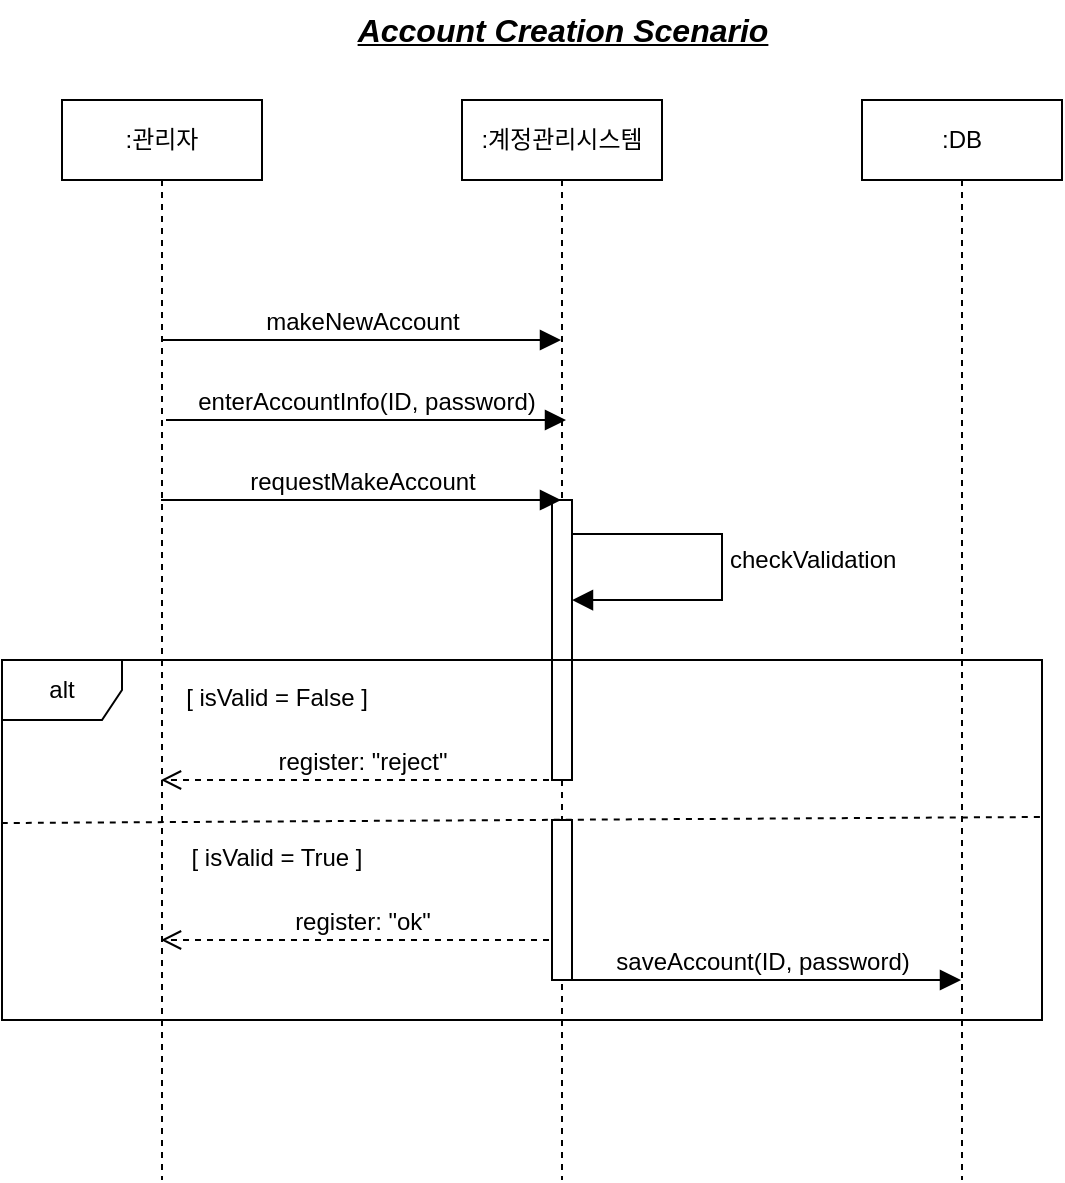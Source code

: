 <mxfile version="24.4.4" type="device" pages="8">
  <diagram name="UC1.1-AccountCreation" id="13e1069c-82ec-6db2-03f1-153e76fe0fe0">
    <mxGraphModel dx="989" dy="549" grid="1" gridSize="10" guides="1" tooltips="1" connect="1" arrows="1" fold="1" page="1" pageScale="1" pageWidth="1100" pageHeight="850" background="none" math="0" shadow="0">
      <root>
        <mxCell id="0" />
        <mxCell id="1" parent="0" />
        <mxCell id="pEn_BEw31Bz6sBlyuaxW-1" value="makeNewAccount" style="html=1;verticalAlign=bottom;endArrow=block;curved=0;rounded=0;fontSize=12;startSize=8;endSize=8;" edge="1" parent="1" source="pEn_BEw31Bz6sBlyuaxW-6" target="pEn_BEw31Bz6sBlyuaxW-7">
          <mxGeometry width="80" relative="1" as="geometry">
            <mxPoint x="399.5" y="280" as="sourcePoint" />
            <mxPoint x="599.5" y="280" as="targetPoint" />
            <Array as="points">
              <mxPoint x="510" y="280" />
            </Array>
            <mxPoint as="offset" />
          </mxGeometry>
        </mxCell>
        <mxCell id="pEn_BEw31Bz6sBlyuaxW-3" value="enterAccountInfo(ID, password)" style="html=1;verticalAlign=bottom;endArrow=block;curved=0;rounded=0;fontSize=12;startSize=8;endSize=8;" edge="1" parent="1">
          <mxGeometry width="80" relative="1" as="geometry">
            <mxPoint x="402" y="320" as="sourcePoint" />
            <mxPoint x="602" y="320" as="targetPoint" />
            <Array as="points">
              <mxPoint x="492.5" y="320" />
            </Array>
            <mxPoint as="offset" />
          </mxGeometry>
        </mxCell>
        <mxCell id="pEn_BEw31Bz6sBlyuaxW-6" value=":관리자" style="shape=umlLifeline;perimeter=lifelinePerimeter;whiteSpace=wrap;html=1;container=1;dropTarget=0;collapsible=0;recursiveResize=0;outlineConnect=0;portConstraint=eastwest;newEdgeStyle={&quot;curved&quot;:0,&quot;rounded&quot;:0};" vertex="1" parent="1">
          <mxGeometry x="350" y="160" width="100" height="540" as="geometry" />
        </mxCell>
        <mxCell id="pEn_BEw31Bz6sBlyuaxW-7" value=":계정관리시스템" style="shape=umlLifeline;perimeter=lifelinePerimeter;whiteSpace=wrap;html=1;container=1;dropTarget=0;collapsible=0;recursiveResize=0;outlineConnect=0;portConstraint=eastwest;newEdgeStyle={&quot;curved&quot;:0,&quot;rounded&quot;:0};" vertex="1" parent="1">
          <mxGeometry x="550" y="160" width="100" height="540" as="geometry" />
        </mxCell>
        <mxCell id="r9ROq-zBi-14oQ0S7WQw-1" value="" style="html=1;points=[[0,0,0,0,5],[0,1,0,0,-5],[1,0,0,0,5],[1,1,0,0,-5]];perimeter=orthogonalPerimeter;outlineConnect=0;targetShapes=umlLifeline;portConstraint=eastwest;newEdgeStyle={&quot;curved&quot;:0,&quot;rounded&quot;:0};" vertex="1" parent="pEn_BEw31Bz6sBlyuaxW-7">
          <mxGeometry x="45" y="200" width="10" height="140" as="geometry" />
        </mxCell>
        <mxCell id="pEn_BEw31Bz6sBlyuaxW-10" value=":DB" style="shape=umlLifeline;perimeter=lifelinePerimeter;whiteSpace=wrap;html=1;container=1;dropTarget=0;collapsible=0;recursiveResize=0;outlineConnect=0;portConstraint=eastwest;newEdgeStyle={&quot;curved&quot;:0,&quot;rounded&quot;:0};" vertex="1" parent="1">
          <mxGeometry x="750" y="160" width="100" height="540" as="geometry" />
        </mxCell>
        <mxCell id="pEn_BEw31Bz6sBlyuaxW-13" value="alt" style="shape=umlFrame;whiteSpace=wrap;html=1;pointerEvents=0;" vertex="1" parent="1">
          <mxGeometry x="320" y="440" width="520" height="180" as="geometry" />
        </mxCell>
        <mxCell id="pEn_BEw31Bz6sBlyuaxW-14" value="&lt;font style=&quot;font-size: 12px;&quot;&gt;[ isValid = False ]&lt;/font&gt;" style="text;html=1;align=center;verticalAlign=middle;resizable=0;points=[];autosize=1;strokeColor=none;fillColor=default;fontSize=16;strokeWidth=1;glass=0;" vertex="1" parent="1">
          <mxGeometry x="402" y="442" width="110" height="30" as="geometry" />
        </mxCell>
        <mxCell id="pEn_BEw31Bz6sBlyuaxW-15" value="register: &quot;reject&quot;" style="html=1;verticalAlign=bottom;endArrow=open;dashed=1;endSize=8;curved=0;rounded=0;fontSize=12;" edge="1" parent="1">
          <mxGeometry relative="1" as="geometry">
            <mxPoint x="599.5" y="500" as="sourcePoint" />
            <mxPoint x="399.5" y="500" as="targetPoint" />
            <mxPoint as="offset" />
          </mxGeometry>
        </mxCell>
        <mxCell id="pEn_BEw31Bz6sBlyuaxW-16" value="" style="endArrow=none;dashed=1;html=1;rounded=0;fontSize=12;startSize=8;endSize=8;curved=1;exitX=-0.004;exitY=0.619;exitDx=0;exitDy=0;exitPerimeter=0;entryX=0.998;entryY=0.6;entryDx=0;entryDy=0;entryPerimeter=0;" edge="1" parent="1">
          <mxGeometry width="50" height="50" relative="1" as="geometry">
            <mxPoint x="320.0" y="521.52" as="sourcePoint" />
            <mxPoint x="841.04" y="518.48" as="targetPoint" />
          </mxGeometry>
        </mxCell>
        <mxCell id="pEn_BEw31Bz6sBlyuaxW-17" value="register: &quot;ok&quot;" style="html=1;verticalAlign=bottom;endArrow=open;dashed=1;endSize=8;curved=0;rounded=0;fontSize=12;" edge="1" parent="1">
          <mxGeometry relative="1" as="geometry">
            <mxPoint x="599.5" y="580" as="sourcePoint" />
            <mxPoint x="399.5" y="580" as="targetPoint" />
          </mxGeometry>
        </mxCell>
        <mxCell id="pEn_BEw31Bz6sBlyuaxW-18" value="&lt;font style=&quot;font-size: 12px;&quot;&gt;[ isValid = True ]&lt;/font&gt;" style="text;html=1;align=center;verticalAlign=middle;resizable=0;points=[];autosize=1;strokeColor=none;fillColor=default;fontSize=16;strokeWidth=1;glass=0;" vertex="1" parent="1">
          <mxGeometry x="402" y="522" width="110" height="30" as="geometry" />
        </mxCell>
        <mxCell id="pEn_BEw31Bz6sBlyuaxW-20" value="requestMakeAccount" style="html=1;verticalAlign=bottom;endArrow=block;curved=0;rounded=0;fontSize=12;startSize=8;endSize=8;" edge="1" parent="1">
          <mxGeometry width="80" relative="1" as="geometry">
            <mxPoint x="399.5" y="360" as="sourcePoint" />
            <mxPoint x="599.5" y="360" as="targetPoint" />
            <mxPoint as="offset" />
          </mxGeometry>
        </mxCell>
        <mxCell id="pEn_BEw31Bz6sBlyuaxW-21" value="saveAccount(ID, password)" style="html=1;verticalAlign=bottom;endArrow=block;curved=0;rounded=0;fontSize=12;startSize=8;endSize=8;" edge="1" parent="1" target="pEn_BEw31Bz6sBlyuaxW-10">
          <mxGeometry width="80" relative="1" as="geometry">
            <mxPoint x="600" y="600" as="sourcePoint" />
            <mxPoint x="680" y="600" as="targetPoint" />
          </mxGeometry>
        </mxCell>
        <mxCell id="r9ROq-zBi-14oQ0S7WQw-3" value="" style="html=1;points=[[0,0,0,0,5],[0,1,0,0,-5],[1,0,0,0,5],[1,1,0,0,-5]];perimeter=orthogonalPerimeter;outlineConnect=0;targetShapes=umlLifeline;portConstraint=eastwest;newEdgeStyle={&quot;curved&quot;:0,&quot;rounded&quot;:0};" vertex="1" parent="1">
          <mxGeometry x="595" y="520" width="10" height="80" as="geometry" />
        </mxCell>
        <mxCell id="7RI87iQLzcWdKwsQvEp_-1" value="checkValidation" style="html=1;align=left;spacingLeft=2;endArrow=block;rounded=0;edgeStyle=orthogonalEdgeStyle;curved=0;rounded=0;fontSize=12;startSize=8;endSize=8;" edge="1" parent="1">
          <mxGeometry x="-0.038" relative="1" as="geometry">
            <mxPoint x="605" y="377.029" as="sourcePoint" />
            <Array as="points">
              <mxPoint x="680" y="377" />
              <mxPoint x="680" y="410" />
            </Array>
            <mxPoint x="605" y="410.029" as="targetPoint" />
            <mxPoint as="offset" />
          </mxGeometry>
        </mxCell>
        <mxCell id="N10ik-KzXr_K5EL2Hjg2-1" value="Account Creation Scenario" style="text;html=1;align=center;verticalAlign=middle;resizable=0;points=[];autosize=1;strokeColor=none;fillColor=none;fontSize=16;fontStyle=7" vertex="1" parent="1">
          <mxGeometry x="495" y="110" width="210" height="30" as="geometry" />
        </mxCell>
      </root>
    </mxGraphModel>
  </diagram>
  <diagram id="KNZxuJcPtlK8ucn1rc-3" name="UC1.2-ProjectCreation">
    <mxGraphModel dx="989" dy="549" grid="1" gridSize="10" guides="1" tooltips="1" connect="1" arrows="1" fold="1" page="0" pageScale="1" pageWidth="827" pageHeight="1169" math="0" shadow="0">
      <root>
        <mxCell id="0" />
        <mxCell id="1" parent="0" />
        <mxCell id="JajNLOXdv8BSfoohMyXo-1" value=":관리자" style="shape=umlLifeline;perimeter=lifelinePerimeter;whiteSpace=wrap;html=1;container=1;dropTarget=0;collapsible=0;recursiveResize=0;outlineConnect=0;portConstraint=eastwest;newEdgeStyle={&quot;curved&quot;:0,&quot;rounded&quot;:0};" vertex="1" parent="1">
          <mxGeometry x="350" y="160" width="100" height="600" as="geometry" />
        </mxCell>
        <mxCell id="JajNLOXdv8BSfoohMyXo-2" value=":프로젝트&lt;div&gt;관리시스템&lt;/div&gt;" style="shape=umlLifeline;perimeter=lifelinePerimeter;whiteSpace=wrap;html=1;container=1;dropTarget=0;collapsible=0;recursiveResize=0;outlineConnect=0;portConstraint=eastwest;newEdgeStyle={&quot;curved&quot;:0,&quot;rounded&quot;:0};" vertex="1" parent="1">
          <mxGeometry x="550" y="160" width="100" height="600" as="geometry" />
        </mxCell>
        <mxCell id="ukYAxh1zYL8dDGia5B0m-3" value="" style="html=1;points=[[0,0,0,0,5],[0,1,0,0,-5],[1,0,0,0,5],[1,1,0,0,-5]];perimeter=orthogonalPerimeter;outlineConnect=0;targetShapes=umlLifeline;portConstraint=eastwest;newEdgeStyle={&quot;curved&quot;:0,&quot;rounded&quot;:0};" vertex="1" parent="JajNLOXdv8BSfoohMyXo-2">
          <mxGeometry x="45" y="200" width="10" height="140" as="geometry" />
        </mxCell>
        <mxCell id="ukYAxh1zYL8dDGia5B0m-4" value="" style="html=1;points=[[0,0,0,0,5],[0,1,0,0,-5],[1,0,0,0,5],[1,1,0,0,-5]];perimeter=orthogonalPerimeter;outlineConnect=0;targetShapes=umlLifeline;portConstraint=eastwest;newEdgeStyle={&quot;curved&quot;:0,&quot;rounded&quot;:0};" vertex="1" parent="JajNLOXdv8BSfoohMyXo-2">
          <mxGeometry x="45" y="360" width="10" height="80" as="geometry" />
        </mxCell>
        <mxCell id="JajNLOXdv8BSfoohMyXo-3" value=":DB" style="shape=umlLifeline;perimeter=lifelinePerimeter;whiteSpace=wrap;html=1;container=1;dropTarget=0;collapsible=0;recursiveResize=0;outlineConnect=0;portConstraint=eastwest;newEdgeStyle={&quot;curved&quot;:0,&quot;rounded&quot;:0};" vertex="1" parent="1">
          <mxGeometry x="750" y="160" width="100" height="600" as="geometry" />
        </mxCell>
        <mxCell id="JajNLOXdv8BSfoohMyXo-4" value="makeNewProject" style="html=1;verticalAlign=bottom;endArrow=block;curved=0;rounded=0;fontSize=12;startSize=8;endSize=8;" edge="1" parent="1">
          <mxGeometry x="0.002" width="80" relative="1" as="geometry">
            <mxPoint x="399.81" y="280" as="sourcePoint" />
            <mxPoint x="599.5" y="280" as="targetPoint" />
            <mxPoint as="offset" />
          </mxGeometry>
        </mxCell>
        <mxCell id="JajNLOXdv8BSfoohMyXo-5" value="enterProjectInfo(이름, 설명, 담당PL)" style="html=1;verticalAlign=bottom;endArrow=block;curved=0;rounded=0;fontSize=12;startSize=8;endSize=8;" edge="1" parent="1">
          <mxGeometry x="0.002" width="80" relative="1" as="geometry">
            <mxPoint x="399.81" y="320" as="sourcePoint" />
            <mxPoint x="599.5" y="320" as="targetPoint" />
            <mxPoint as="offset" />
          </mxGeometry>
        </mxCell>
        <mxCell id="6nmgXxNrqRTNd70pe51L-1" value="requestMakeProject" style="html=1;verticalAlign=bottom;endArrow=block;curved=0;rounded=0;fontSize=12;startSize=8;endSize=8;" edge="1" parent="1">
          <mxGeometry x="0.002" width="80" relative="1" as="geometry">
            <mxPoint x="399.81" y="360" as="sourcePoint" />
            <mxPoint x="599.5" y="360" as="targetPoint" />
            <mxPoint as="offset" />
          </mxGeometry>
        </mxCell>
        <mxCell id="Wwl-So4O0GOpXVYXAesG-3" value="alt" style="shape=umlFrame;whiteSpace=wrap;html=1;pointerEvents=0;" vertex="1" parent="1">
          <mxGeometry x="320" y="440" width="520" height="240" as="geometry" />
        </mxCell>
        <mxCell id="Wwl-So4O0GOpXVYXAesG-4" value="&lt;font style=&quot;font-size: 12px;&quot;&gt;[ isValid = False ]&lt;/font&gt;" style="text;html=1;align=center;verticalAlign=middle;resizable=0;points=[];autosize=1;strokeColor=none;fillColor=default;fontSize=16;strokeWidth=1;glass=0;" vertex="1" parent="1">
          <mxGeometry x="402" y="442" width="110" height="30" as="geometry" />
        </mxCell>
        <mxCell id="Wwl-So4O0GOpXVYXAesG-5" value="register: &quot;reject&quot;" style="html=1;verticalAlign=bottom;endArrow=open;dashed=1;endSize=8;curved=0;rounded=0;fontSize=12;" edge="1" parent="1">
          <mxGeometry relative="1" as="geometry">
            <mxPoint x="599.5" y="500" as="sourcePoint" />
            <mxPoint x="399.5" y="500" as="targetPoint" />
            <mxPoint as="offset" />
          </mxGeometry>
        </mxCell>
        <mxCell id="Wwl-So4O0GOpXVYXAesG-6" value="register: &quot;ok&quot;" style="html=1;verticalAlign=bottom;endArrow=open;dashed=1;endSize=8;curved=0;rounded=0;fontSize=12;exitX=0.5;exitY=0.75;exitDx=0;exitDy=0;exitPerimeter=0;" edge="1" parent="1" source="ukYAxh1zYL8dDGia5B0m-4">
          <mxGeometry relative="1" as="geometry">
            <mxPoint x="590" y="580" as="sourcePoint" />
            <mxPoint x="399.5" y="580" as="targetPoint" />
          </mxGeometry>
        </mxCell>
        <mxCell id="Wwl-So4O0GOpXVYXAesG-7" value="&lt;font style=&quot;font-size: 12px;&quot;&gt;[ isValid = True ]&lt;/font&gt;" style="text;html=1;align=center;verticalAlign=middle;resizable=0;points=[];autosize=1;strokeColor=none;fillColor=default;fontSize=16;strokeWidth=1;glass=0;" vertex="1" parent="1">
          <mxGeometry x="402" y="522" width="110" height="30" as="geometry" />
        </mxCell>
        <mxCell id="Wwl-So4O0GOpXVYXAesG-8" value="saveProject(이름, 설명, 담당PL)" style="html=1;verticalAlign=bottom;endArrow=block;curved=0;rounded=0;fontSize=12;startSize=8;endSize=8;" edge="1" parent="1">
          <mxGeometry width="80" relative="1" as="geometry">
            <mxPoint x="600" y="600" as="sourcePoint" />
            <mxPoint x="800" y="600" as="targetPoint" />
          </mxGeometry>
        </mxCell>
        <mxCell id="ukYAxh1zYL8dDGia5B0m-1" value="" style="endArrow=none;dashed=1;html=1;rounded=0;fontSize=12;startSize=8;endSize=8;curved=1;exitX=-0.004;exitY=0.619;exitDx=0;exitDy=0;exitPerimeter=0;entryX=0.998;entryY=0.6;entryDx=0;entryDy=0;entryPerimeter=0;" edge="1" parent="1">
          <mxGeometry width="50" height="50" relative="1" as="geometry">
            <mxPoint x="320.0" y="521.52" as="sourcePoint" />
            <mxPoint x="841.04" y="518.48" as="targetPoint" />
          </mxGeometry>
        </mxCell>
        <mxCell id="-jwxpbrCBJqwkLKdjteR-6" value="notifyToPL" style="html=1;align=left;spacingLeft=2;endArrow=block;rounded=0;edgeStyle=orthogonalEdgeStyle;curved=0;rounded=0;fontSize=12;startSize=8;endSize=8;" edge="1" parent="1">
          <mxGeometry x="0.003" relative="1" as="geometry">
            <mxPoint x="600" y="630" as="sourcePoint" />
            <Array as="points">
              <mxPoint x="680" y="630" />
              <mxPoint x="680" y="650" />
            </Array>
            <mxPoint x="599.81" y="650.034" as="targetPoint" />
            <mxPoint as="offset" />
          </mxGeometry>
        </mxCell>
        <mxCell id="S3wdY2prVtSj9jynPRKi-1" value="checkValidation" style="html=1;align=left;spacingLeft=2;endArrow=block;rounded=0;edgeStyle=orthogonalEdgeStyle;curved=0;rounded=0;fontSize=12;startSize=8;endSize=8;" edge="1" parent="1">
          <mxGeometry x="-0.038" relative="1" as="geometry">
            <mxPoint x="605" y="377.029" as="sourcePoint" />
            <Array as="points">
              <mxPoint x="680" y="377" />
              <mxPoint x="680" y="410" />
            </Array>
            <mxPoint x="605" y="410.029" as="targetPoint" />
            <mxPoint as="offset" />
          </mxGeometry>
        </mxCell>
        <mxCell id="jdZsORqrQX8VUcFTu0p--1" value="Project Creation Scenario" style="text;html=1;align=center;verticalAlign=middle;resizable=0;points=[];autosize=1;strokeColor=none;fillColor=none;fontSize=16;fontStyle=7" vertex="1" parent="1">
          <mxGeometry x="495" y="110" width="210" height="30" as="geometry" />
        </mxCell>
      </root>
    </mxGraphModel>
  </diagram>
  <diagram id="yQcSqRAQC9vsP1EYHqt0" name="UC2-IssueCreation">
    <mxGraphModel dx="819" dy="455" grid="1" gridSize="10" guides="1" tooltips="1" connect="1" arrows="1" fold="1" page="0" pageScale="1" pageWidth="827" pageHeight="1169" math="0" shadow="0">
      <root>
        <mxCell id="0" />
        <mxCell id="1" parent="0" />
        <mxCell id="GFg_ODkiWbw0R4Slh1Ne-1" value="makeNewIssue" style="html=1;verticalAlign=bottom;endArrow=block;curved=0;rounded=0;fontSize=12;startSize=8;endSize=8;" edge="1" parent="1" source="GFg_ODkiWbw0R4Slh1Ne-3" target="GFg_ODkiWbw0R4Slh1Ne-4">
          <mxGeometry width="80" relative="1" as="geometry">
            <mxPoint x="399.5" y="280" as="sourcePoint" />
            <mxPoint x="599.5" y="280" as="targetPoint" />
            <Array as="points">
              <mxPoint x="510" y="280" />
            </Array>
            <mxPoint as="offset" />
          </mxGeometry>
        </mxCell>
        <mxCell id="GFg_ODkiWbw0R4Slh1Ne-2" value="enterIssueInfo(infomations)" style="html=1;verticalAlign=bottom;endArrow=block;curved=0;rounded=0;fontSize=12;startSize=8;endSize=8;" edge="1" parent="1">
          <mxGeometry width="80" relative="1" as="geometry">
            <mxPoint x="402" y="320" as="sourcePoint" />
            <mxPoint x="602" y="320" as="targetPoint" />
            <Array as="points">
              <mxPoint x="492.5" y="320" />
            </Array>
            <mxPoint as="offset" />
          </mxGeometry>
        </mxCell>
        <mxCell id="GFg_ODkiWbw0R4Slh1Ne-3" value="Tester :사용자" style="shape=umlLifeline;perimeter=lifelinePerimeter;whiteSpace=wrap;html=1;container=1;dropTarget=0;collapsible=0;recursiveResize=0;outlineConnect=0;portConstraint=eastwest;newEdgeStyle={&quot;curved&quot;:0,&quot;rounded&quot;:0};" vertex="1" parent="1">
          <mxGeometry x="350" y="160" width="100" height="680" as="geometry" />
        </mxCell>
        <mxCell id="GFg_ODkiWbw0R4Slh1Ne-4" value=":이슈관리시스템" style="shape=umlLifeline;perimeter=lifelinePerimeter;whiteSpace=wrap;html=1;container=1;dropTarget=0;collapsible=0;recursiveResize=0;outlineConnect=0;portConstraint=eastwest;newEdgeStyle={&quot;curved&quot;:0,&quot;rounded&quot;:0};" vertex="1" parent="1">
          <mxGeometry x="550" y="160" width="100" height="680" as="geometry" />
        </mxCell>
        <mxCell id="GFg_ODkiWbw0R4Slh1Ne-5" value="" style="html=1;points=[[0,0,0,0,5],[0,1,0,0,-5],[1,0,0,0,5],[1,1,0,0,-5]];perimeter=orthogonalPerimeter;outlineConnect=0;targetShapes=umlLifeline;portConstraint=eastwest;newEdgeStyle={&quot;curved&quot;:0,&quot;rounded&quot;:0};" vertex="1" parent="GFg_ODkiWbw0R4Slh1Ne-4">
          <mxGeometry x="45" y="200" width="10" height="140" as="geometry" />
        </mxCell>
        <mxCell id="GFg_ODkiWbw0R4Slh1Ne-6" value=":DB" style="shape=umlLifeline;perimeter=lifelinePerimeter;whiteSpace=wrap;html=1;container=1;dropTarget=0;collapsible=0;recursiveResize=0;outlineConnect=0;portConstraint=eastwest;newEdgeStyle={&quot;curved&quot;:0,&quot;rounded&quot;:0};" vertex="1" parent="1">
          <mxGeometry x="750" y="160" width="100" height="680" as="geometry" />
        </mxCell>
        <mxCell id="GFg_ODkiWbw0R4Slh1Ne-10" value="alt" style="shape=umlFrame;whiteSpace=wrap;html=1;pointerEvents=0;" vertex="1" parent="1">
          <mxGeometry x="320" y="440" width="520" height="320" as="geometry" />
        </mxCell>
        <mxCell id="GFg_ODkiWbw0R4Slh1Ne-11" value="&lt;font style=&quot;font-size: 12px;&quot;&gt;[ isValid = False ]&lt;/font&gt;" style="text;html=1;align=center;verticalAlign=middle;resizable=0;points=[];autosize=1;strokeColor=none;fillColor=default;fontSize=16;strokeWidth=1;glass=0;" vertex="1" parent="1">
          <mxGeometry x="402" y="442" width="110" height="30" as="geometry" />
        </mxCell>
        <mxCell id="GFg_ODkiWbw0R4Slh1Ne-12" value="register: &quot;reject&quot;" style="html=1;verticalAlign=bottom;endArrow=open;dashed=1;endSize=8;curved=0;rounded=0;fontSize=12;" edge="1" parent="1">
          <mxGeometry relative="1" as="geometry">
            <mxPoint x="599.5" y="500" as="sourcePoint" />
            <mxPoint x="399.5" y="500" as="targetPoint" />
            <mxPoint as="offset" />
          </mxGeometry>
        </mxCell>
        <mxCell id="GFg_ODkiWbw0R4Slh1Ne-13" value="" style="endArrow=none;dashed=1;html=1;rounded=0;fontSize=12;startSize=8;endSize=8;curved=1;exitX=-0.004;exitY=0.619;exitDx=0;exitDy=0;exitPerimeter=0;entryX=0.998;entryY=0.6;entryDx=0;entryDy=0;entryPerimeter=0;" edge="1" parent="1">
          <mxGeometry width="50" height="50" relative="1" as="geometry">
            <mxPoint x="320.0" y="521.52" as="sourcePoint" />
            <mxPoint x="841.04" y="518.48" as="targetPoint" />
          </mxGeometry>
        </mxCell>
        <mxCell id="GFg_ODkiWbw0R4Slh1Ne-14" value="register: &quot;ok&quot;" style="html=1;verticalAlign=bottom;endArrow=open;dashed=1;endSize=8;curved=0;rounded=0;fontSize=12;" edge="1" parent="1">
          <mxGeometry relative="1" as="geometry">
            <mxPoint x="599.5" y="580" as="sourcePoint" />
            <mxPoint x="399.5" y="580" as="targetPoint" />
          </mxGeometry>
        </mxCell>
        <mxCell id="GFg_ODkiWbw0R4Slh1Ne-15" value="&lt;font style=&quot;font-size: 12px;&quot;&gt;[ isValid = True ]&lt;/font&gt;" style="text;html=1;align=center;verticalAlign=middle;resizable=0;points=[];autosize=1;strokeColor=none;fillColor=default;fontSize=16;strokeWidth=1;glass=0;" vertex="1" parent="1">
          <mxGeometry x="402" y="522" width="110" height="30" as="geometry" />
        </mxCell>
        <mxCell id="GFg_ODkiWbw0R4Slh1Ne-16" value="requestMakeIssue" style="html=1;verticalAlign=bottom;endArrow=block;curved=0;rounded=0;fontSize=12;startSize=8;endSize=8;" edge="1" parent="1">
          <mxGeometry width="80" relative="1" as="geometry">
            <mxPoint x="399.5" y="360" as="sourcePoint" />
            <mxPoint x="599.5" y="360" as="targetPoint" />
            <mxPoint as="offset" />
          </mxGeometry>
        </mxCell>
        <mxCell id="GFg_ODkiWbw0R4Slh1Ne-17" value="saveIssue(infomations)" style="html=1;verticalAlign=bottom;endArrow=block;curved=0;rounded=0;fontSize=12;startSize=8;endSize=8;" edge="1" parent="1">
          <mxGeometry width="80" relative="1" as="geometry">
            <mxPoint x="600.19" y="680" as="sourcePoint" />
            <mxPoint x="799.69" y="680" as="targetPoint" />
          </mxGeometry>
        </mxCell>
        <mxCell id="GFg_ODkiWbw0R4Slh1Ne-18" value="" style="html=1;points=[[0,0,0,0,5],[0,1,0,0,-5],[1,0,0,0,5],[1,1,0,0,-5]];perimeter=orthogonalPerimeter;outlineConnect=0;targetShapes=umlLifeline;portConstraint=eastwest;newEdgeStyle={&quot;curved&quot;:0,&quot;rounded&quot;:0};" vertex="1" parent="1">
          <mxGeometry x="595" y="520" width="10" height="160" as="geometry" />
        </mxCell>
        <mxCell id="fdX1nt-Ycf9FW7EQjfbP-1" value="infomations는&lt;br&gt;제목, 설명, 우선순위, 해당 프로젝트&lt;br&gt;이다." style="shape=note2;boundedLbl=1;whiteSpace=wrap;html=1;size=25;verticalAlign=top;align=center;" vertex="1" parent="1">
          <mxGeometry x="240" y="260" width="120" height="100" as="geometry" />
        </mxCell>
        <mxCell id="fdX1nt-Ycf9FW7EQjfbP-3" value="" style="endArrow=none;dashed=1;html=1;rounded=0;fontSize=12;startSize=8;endSize=8;curved=1;exitX=0;exitY=0;exitDx=120;exitDy=62.5;exitPerimeter=0;" edge="1" parent="1" source="fdX1nt-Ycf9FW7EQjfbP-1" target="GFg_ODkiWbw0R4Slh1Ne-3">
          <mxGeometry width="50" height="50" relative="1" as="geometry">
            <mxPoint x="620" y="400" as="sourcePoint" />
            <mxPoint x="670" y="350" as="targetPoint" />
          </mxGeometry>
        </mxCell>
        <mxCell id="fdX1nt-Ycf9FW7EQjfbP-5" value="checkValidation" style="html=1;align=left;spacingLeft=2;endArrow=block;rounded=0;edgeStyle=orthogonalEdgeStyle;curved=0;rounded=0;fontSize=12;startSize=8;endSize=8;" edge="1" parent="1">
          <mxGeometry x="-0.038" relative="1" as="geometry">
            <mxPoint x="605" y="377.029" as="sourcePoint" />
            <Array as="points">
              <mxPoint x="680" y="377" />
              <mxPoint x="680" y="410" />
            </Array>
            <mxPoint x="605" y="410.029" as="targetPoint" />
            <mxPoint as="offset" />
          </mxGeometry>
        </mxCell>
        <mxCell id="Pl_qJzuGwyD-yXSlRpLu-1" value="notifyPL" style="html=1;align=left;spacingLeft=2;endArrow=block;rounded=0;edgeStyle=orthogonalEdgeStyle;curved=0;rounded=0;fontSize=12;startSize=8;endSize=8;" edge="1" parent="1">
          <mxGeometry x="0.003" relative="1" as="geometry">
            <mxPoint x="600.19" y="710" as="sourcePoint" />
            <Array as="points">
              <mxPoint x="680.19" y="710" />
              <mxPoint x="680.19" y="730" />
            </Array>
            <mxPoint x="600.0" y="730.034" as="targetPoint" />
            <mxPoint as="offset" />
          </mxGeometry>
        </mxCell>
        <mxCell id="gg7PRu7rO4D0Az_NE1Pi-1" value="enterIssueInfo(Reporter,&lt;div&gt;Reported Date, 이슈 상태)&lt;/div&gt;" style="html=1;align=left;spacingLeft=2;endArrow=block;rounded=0;edgeStyle=orthogonalEdgeStyle;curved=0;rounded=0;fontSize=12;startSize=8;endSize=8;" edge="1" parent="1">
          <mxGeometry x="-0.035" relative="1" as="geometry">
            <mxPoint x="605" y="600.029" as="sourcePoint" />
            <Array as="points">
              <mxPoint x="640" y="600" />
              <mxPoint x="640" y="633" />
            </Array>
            <mxPoint x="605" y="633.029" as="targetPoint" />
            <mxPoint as="offset" />
          </mxGeometry>
        </mxCell>
        <mxCell id="gg7PRu7rO4D0Az_NE1Pi-2" value="infomations는&lt;br&gt;제목, 설명, 우선순위, 해당 프로젝트, Reporter, Reported Date, 이슈 상태&lt;br&gt;이다." style="shape=note2;boundedLbl=1;whiteSpace=wrap;html=1;size=25;verticalAlign=top;align=center;" vertex="1" parent="1">
          <mxGeometry x="880" y="615" width="120" height="130" as="geometry" />
        </mxCell>
        <mxCell id="gg7PRu7rO4D0Az_NE1Pi-3" value="" style="endArrow=none;dashed=1;html=1;rounded=0;fontSize=12;startSize=8;endSize=8;curved=1;" edge="1" parent="1" source="GFg_ODkiWbw0R4Slh1Ne-6">
          <mxGeometry width="50" height="50" relative="1" as="geometry">
            <mxPoint x="840" y="680" as="sourcePoint" />
            <mxPoint x="880" y="680" as="targetPoint" />
          </mxGeometry>
        </mxCell>
        <mxCell id="a81mRbpeMj-ZZAwf1zxg-1" value="Issue Creation Scenario" style="text;html=1;align=center;verticalAlign=middle;resizable=0;points=[];autosize=1;strokeColor=none;fillColor=none;fontSize=16;fontStyle=7" vertex="1" parent="1">
          <mxGeometry x="505" y="110" width="190" height="30" as="geometry" />
        </mxCell>
      </root>
    </mxGraphModel>
  </diagram>
  <diagram id="VE0whNLktIj3oItFdVTM" name="UC3-IssueBrowsing">
    <mxGraphModel dx="1434" dy="796" grid="1" gridSize="10" guides="1" tooltips="1" connect="1" arrows="1" fold="1" page="0" pageScale="1" pageWidth="827" pageHeight="1169" math="0" shadow="0">
      <root>
        <mxCell id="0" />
        <mxCell id="1" parent="0" />
        <mxCell id="vxFKYlBtWNaewlQFLOOy-1" value="browseIssue" style="html=1;verticalAlign=bottom;endArrow=block;curved=0;rounded=0;fontSize=12;startSize=8;endSize=8;" edge="1" parent="1">
          <mxGeometry width="80" relative="1" as="geometry">
            <mxPoint x="400.96" y="280" as="sourcePoint" />
            <mxPoint x="600.96" y="280" as="targetPoint" />
            <Array as="points">
              <mxPoint x="511.46" y="280" />
            </Array>
            <mxPoint as="offset" />
          </mxGeometry>
        </mxCell>
        <mxCell id="vxFKYlBtWNaewlQFLOOy-2" value="enterIssueInfo(ID, 제목)" style="html=1;verticalAlign=bottom;endArrow=block;curved=0;rounded=0;fontSize=12;startSize=8;endSize=8;" edge="1" parent="1">
          <mxGeometry width="80" relative="1" as="geometry">
            <mxPoint x="402" y="360" as="sourcePoint" />
            <mxPoint x="602" y="360" as="targetPoint" />
            <Array as="points">
              <mxPoint x="492.5" y="360" />
            </Array>
            <mxPoint as="offset" />
          </mxGeometry>
        </mxCell>
        <mxCell id="vxFKYlBtWNaewlQFLOOy-3" value=":사용자" style="shape=umlLifeline;perimeter=lifelinePerimeter;whiteSpace=wrap;html=1;container=1;dropTarget=0;collapsible=0;recursiveResize=0;outlineConnect=0;portConstraint=eastwest;newEdgeStyle={&quot;curved&quot;:0,&quot;rounded&quot;:0};" vertex="1" parent="1">
          <mxGeometry x="350" y="160" width="100" height="1120" as="geometry" />
        </mxCell>
        <mxCell id="vxFKYlBtWNaewlQFLOOy-4" value=":이슈관리시스템" style="shape=umlLifeline;perimeter=lifelinePerimeter;whiteSpace=wrap;html=1;container=1;dropTarget=0;collapsible=0;recursiveResize=0;outlineConnect=0;portConstraint=eastwest;newEdgeStyle={&quot;curved&quot;:0,&quot;rounded&quot;:0};" vertex="1" parent="1">
          <mxGeometry x="550" y="160" width="100" height="1120" as="geometry" />
        </mxCell>
        <mxCell id="vxFKYlBtWNaewlQFLOOy-5" value="" style="html=1;points=[[0,0,0,0,5],[0,1,0,0,-5],[1,0,0,0,5],[1,1,0,0,-5]];perimeter=orthogonalPerimeter;outlineConnect=0;targetShapes=umlLifeline;portConstraint=eastwest;newEdgeStyle={&quot;curved&quot;:0,&quot;rounded&quot;:0};" vertex="1" parent="vxFKYlBtWNaewlQFLOOy-4">
          <mxGeometry x="45" y="240" width="10" height="140" as="geometry" />
        </mxCell>
        <mxCell id="vxFKYlBtWNaewlQFLOOy-6" value=":DB" style="shape=umlLifeline;perimeter=lifelinePerimeter;whiteSpace=wrap;html=1;container=1;dropTarget=0;collapsible=0;recursiveResize=0;outlineConnect=0;portConstraint=eastwest;newEdgeStyle={&quot;curved&quot;:0,&quot;rounded&quot;:0};" vertex="1" parent="1">
          <mxGeometry x="750" y="160" width="100" height="1120" as="geometry" />
        </mxCell>
        <mxCell id="vxFKYlBtWNaewlQFLOOy-10" value="alt" style="shape=umlFrame;whiteSpace=wrap;html=1;pointerEvents=0;" vertex="1" parent="1">
          <mxGeometry x="320" y="480" width="520" height="240" as="geometry" />
        </mxCell>
        <mxCell id="vxFKYlBtWNaewlQFLOOy-11" value="&lt;font style=&quot;font-size: 12px;&quot;&gt;[ isValid = False ]&lt;/font&gt;" style="text;html=1;align=center;verticalAlign=middle;resizable=0;points=[];autosize=1;strokeColor=none;fillColor=default;fontSize=16;strokeWidth=1;glass=0;" vertex="1" parent="1">
          <mxGeometry x="402" y="482" width="110" height="30" as="geometry" />
        </mxCell>
        <mxCell id="vxFKYlBtWNaewlQFLOOy-12" value="register: &quot;reject&quot;" style="html=1;verticalAlign=bottom;endArrow=open;dashed=1;endSize=8;curved=0;rounded=0;fontSize=12;" edge="1" parent="1">
          <mxGeometry relative="1" as="geometry">
            <mxPoint x="599.5" y="540" as="sourcePoint" />
            <mxPoint x="399.5" y="540" as="targetPoint" />
            <mxPoint as="offset" />
          </mxGeometry>
        </mxCell>
        <mxCell id="vxFKYlBtWNaewlQFLOOy-13" value="" style="endArrow=none;dashed=1;html=1;rounded=0;fontSize=12;startSize=8;endSize=8;curved=1;exitX=-0.004;exitY=0.619;exitDx=0;exitDy=0;exitPerimeter=0;entryX=0.998;entryY=0.6;entryDx=0;entryDy=0;entryPerimeter=0;" edge="1" parent="1">
          <mxGeometry width="50" height="50" relative="1" as="geometry">
            <mxPoint x="320.0" y="561.52" as="sourcePoint" />
            <mxPoint x="841.04" y="558.48" as="targetPoint" />
          </mxGeometry>
        </mxCell>
        <mxCell id="vxFKYlBtWNaewlQFLOOy-14" value="register: &quot;ok&quot;" style="html=1;verticalAlign=bottom;endArrow=open;dashed=1;endSize=8;curved=0;rounded=0;fontSize=12;" edge="1" parent="1">
          <mxGeometry relative="1" as="geometry">
            <mxPoint x="599.5" y="620" as="sourcePoint" />
            <mxPoint x="399.5" y="620" as="targetPoint" />
          </mxGeometry>
        </mxCell>
        <mxCell id="vxFKYlBtWNaewlQFLOOy-15" value="&lt;font style=&quot;font-size: 12px;&quot;&gt;[ isValid = True ]&lt;/font&gt;" style="text;html=1;align=center;verticalAlign=middle;resizable=0;points=[];autosize=1;strokeColor=none;fillColor=default;fontSize=16;strokeWidth=1;glass=0;" vertex="1" parent="1">
          <mxGeometry x="402" y="562" width="110" height="30" as="geometry" />
        </mxCell>
        <mxCell id="vxFKYlBtWNaewlQFLOOy-16" value="requestBrowseIssue" style="html=1;verticalAlign=bottom;endArrow=block;curved=0;rounded=0;fontSize=12;startSize=8;endSize=8;" edge="1" parent="1">
          <mxGeometry width="80" relative="1" as="geometry">
            <mxPoint x="399.5" y="400" as="sourcePoint" />
            <mxPoint x="599.5" y="400" as="targetPoint" />
            <mxPoint as="offset" />
          </mxGeometry>
        </mxCell>
        <mxCell id="vxFKYlBtWNaewlQFLOOy-17" value="searchIssue(ID, 제목)" style="html=1;verticalAlign=bottom;endArrow=block;curved=0;rounded=0;fontSize=12;startSize=8;endSize=8;" edge="1" parent="1">
          <mxGeometry width="80" relative="1" as="geometry">
            <mxPoint x="600" y="640" as="sourcePoint" />
            <mxPoint x="799.5" y="640" as="targetPoint" />
          </mxGeometry>
        </mxCell>
        <mxCell id="vxFKYlBtWNaewlQFLOOy-18" value="" style="html=1;points=[[0,0,0,0,5],[0,1,0,0,-5],[1,0,0,0,5],[1,1,0,0,-5]];perimeter=orthogonalPerimeter;outlineConnect=0;targetShapes=umlLifeline;portConstraint=eastwest;newEdgeStyle={&quot;curved&quot;:0,&quot;rounded&quot;:0};" vertex="1" parent="1">
          <mxGeometry x="595" y="560" width="10" height="140" as="geometry" />
        </mxCell>
        <mxCell id="9Bg7aTXHjvX_HCWtLVsW-1" value="checkValidation" style="html=1;align=left;spacingLeft=2;endArrow=block;rounded=0;edgeStyle=orthogonalEdgeStyle;curved=0;rounded=0;fontSize=12;startSize=8;endSize=8;" edge="1" parent="1">
          <mxGeometry x="-0.038" relative="1" as="geometry">
            <mxPoint x="605" y="420" as="sourcePoint" />
            <Array as="points">
              <mxPoint x="680" y="420" />
              <mxPoint x="680" y="453" />
            </Array>
            <mxPoint x="605" y="452.999" as="targetPoint" />
            <mxPoint as="offset" />
          </mxGeometry>
        </mxCell>
        <mxCell id="vyvG3iEFCO9hSNs4WL5F-1" value="return Issue" style="html=1;verticalAlign=bottom;endArrow=open;dashed=1;endSize=8;curved=0;rounded=0;fontSize=12;" edge="1" parent="1">
          <mxGeometry relative="1" as="geometry">
            <mxPoint x="799.5" y="680" as="sourcePoint" />
            <mxPoint x="605" y="680" as="targetPoint" />
          </mxGeometry>
        </mxCell>
        <mxCell id="vyvG3iEFCO9hSNs4WL5F-2" value="return Issue" style="html=1;verticalAlign=bottom;endArrow=open;dashed=1;endSize=8;curved=0;rounded=0;fontSize=12;" edge="1" parent="1">
          <mxGeometry relative="1" as="geometry">
            <mxPoint x="595" y="700" as="sourcePoint" />
            <mxPoint x="400.5" y="700" as="targetPoint" />
          </mxGeometry>
        </mxCell>
        <mxCell id="vyvG3iEFCO9hSNs4WL5F-3" value="alt" style="shape=umlFrame;whiteSpace=wrap;html=1;pointerEvents=0;" vertex="1" parent="1">
          <mxGeometry x="240" y="320" width="640" height="880" as="geometry" />
        </mxCell>
        <mxCell id="vyvG3iEFCO9hSNs4WL5F-4" value="enterIssueInfo(프로젝트,&lt;div&gt;Assignee, Reporter, 이슈 상태)&lt;/div&gt;" style="html=1;verticalAlign=bottom;endArrow=block;curved=0;rounded=0;fontSize=12;startSize=8;endSize=8;" edge="1" parent="1">
          <mxGeometry width="80" relative="1" as="geometry">
            <mxPoint x="400.96" y="800" as="sourcePoint" />
            <mxPoint x="600.96" y="800" as="targetPoint" />
            <Array as="points">
              <mxPoint x="491.46" y="800" />
            </Array>
            <mxPoint as="offset" />
          </mxGeometry>
        </mxCell>
        <mxCell id="vyvG3iEFCO9hSNs4WL5F-5" value="" style="html=1;points=[[0,0,0,0,5],[0,1,0,0,-5],[1,0,0,0,5],[1,1,0,0,-5]];perimeter=orthogonalPerimeter;outlineConnect=0;targetShapes=umlLifeline;portConstraint=eastwest;newEdgeStyle={&quot;curved&quot;:0,&quot;rounded&quot;:0};" vertex="1" parent="1">
          <mxGeometry x="593.96" y="840" width="10" height="140" as="geometry" />
        </mxCell>
        <mxCell id="vyvG3iEFCO9hSNs4WL5F-6" value="alt" style="shape=umlFrame;whiteSpace=wrap;html=1;pointerEvents=0;" vertex="1" parent="1">
          <mxGeometry x="318.96" y="920" width="520" height="240" as="geometry" />
        </mxCell>
        <mxCell id="vyvG3iEFCO9hSNs4WL5F-7" value="&lt;font style=&quot;font-size: 12px;&quot;&gt;[ isValid = False ]&lt;/font&gt;" style="text;html=1;align=center;verticalAlign=middle;resizable=0;points=[];autosize=1;strokeColor=none;fillColor=default;fontSize=16;strokeWidth=1;glass=0;" vertex="1" parent="1">
          <mxGeometry x="400.96" y="922" width="110" height="30" as="geometry" />
        </mxCell>
        <mxCell id="vyvG3iEFCO9hSNs4WL5F-8" value="register: &quot;reject&quot;" style="html=1;verticalAlign=bottom;endArrow=open;dashed=1;endSize=8;curved=0;rounded=0;fontSize=12;" edge="1" parent="1">
          <mxGeometry relative="1" as="geometry">
            <mxPoint x="598.46" y="980" as="sourcePoint" />
            <mxPoint x="398.46" y="980" as="targetPoint" />
            <mxPoint as="offset" />
          </mxGeometry>
        </mxCell>
        <mxCell id="vyvG3iEFCO9hSNs4WL5F-9" value="" style="endArrow=none;dashed=1;html=1;rounded=0;fontSize=12;startSize=8;endSize=8;curved=1;exitX=-0.004;exitY=0.619;exitDx=0;exitDy=0;exitPerimeter=0;entryX=0.998;entryY=0.6;entryDx=0;entryDy=0;entryPerimeter=0;" edge="1" parent="1">
          <mxGeometry width="50" height="50" relative="1" as="geometry">
            <mxPoint x="318.96" y="1001.52" as="sourcePoint" />
            <mxPoint x="840.0" y="998.48" as="targetPoint" />
          </mxGeometry>
        </mxCell>
        <mxCell id="vyvG3iEFCO9hSNs4WL5F-10" value="register: &quot;ok&quot;" style="html=1;verticalAlign=bottom;endArrow=open;dashed=1;endSize=8;curved=0;rounded=0;fontSize=12;" edge="1" parent="1">
          <mxGeometry relative="1" as="geometry">
            <mxPoint x="598.46" y="1060" as="sourcePoint" />
            <mxPoint x="398.46" y="1060" as="targetPoint" />
          </mxGeometry>
        </mxCell>
        <mxCell id="vyvG3iEFCO9hSNs4WL5F-11" value="&lt;font style=&quot;font-size: 12px;&quot;&gt;[ isValid = True ]&lt;/font&gt;" style="text;html=1;align=center;verticalAlign=middle;resizable=0;points=[];autosize=1;strokeColor=none;fillColor=default;fontSize=16;strokeWidth=1;glass=0;" vertex="1" parent="1">
          <mxGeometry x="400.96" y="1002" width="110" height="30" as="geometry" />
        </mxCell>
        <mxCell id="vyvG3iEFCO9hSNs4WL5F-12" value="requestBrowseIssue" style="html=1;verticalAlign=bottom;endArrow=block;curved=0;rounded=0;fontSize=12;startSize=8;endSize=8;" edge="1" parent="1">
          <mxGeometry width="80" relative="1" as="geometry">
            <mxPoint x="398.46" y="840" as="sourcePoint" />
            <mxPoint x="598.46" y="840" as="targetPoint" />
            <mxPoint as="offset" />
          </mxGeometry>
        </mxCell>
        <mxCell id="vyvG3iEFCO9hSNs4WL5F-13" value="searchIssue(프로젝트,&lt;div&gt;Assignee, Reporter, 이슈 상태)&lt;/div&gt;" style="html=1;verticalAlign=bottom;endArrow=block;curved=0;rounded=0;fontSize=12;startSize=8;endSize=8;" edge="1" parent="1">
          <mxGeometry width="80" relative="1" as="geometry">
            <mxPoint x="598.96" y="1080" as="sourcePoint" />
            <mxPoint x="798.46" y="1080" as="targetPoint" />
          </mxGeometry>
        </mxCell>
        <mxCell id="vyvG3iEFCO9hSNs4WL5F-14" value="" style="html=1;points=[[0,0,0,0,5],[0,1,0,0,-5],[1,0,0,0,5],[1,1,0,0,-5]];perimeter=orthogonalPerimeter;outlineConnect=0;targetShapes=umlLifeline;portConstraint=eastwest;newEdgeStyle={&quot;curved&quot;:0,&quot;rounded&quot;:0};" vertex="1" parent="1">
          <mxGeometry x="593.96" y="1000" width="10" height="140" as="geometry" />
        </mxCell>
        <mxCell id="vyvG3iEFCO9hSNs4WL5F-15" value="checkValidation" style="html=1;align=left;spacingLeft=2;endArrow=block;rounded=0;edgeStyle=orthogonalEdgeStyle;curved=0;rounded=0;fontSize=12;startSize=8;endSize=8;" edge="1" parent="1">
          <mxGeometry x="-0.038" relative="1" as="geometry">
            <mxPoint x="603.96" y="859.999" as="sourcePoint" />
            <Array as="points">
              <mxPoint x="678.96" y="859.97" />
              <mxPoint x="678.96" y="892.97" />
            </Array>
            <mxPoint x="603.96" y="892.999" as="targetPoint" />
            <mxPoint as="offset" />
          </mxGeometry>
        </mxCell>
        <mxCell id="vyvG3iEFCO9hSNs4WL5F-16" value="return Issue" style="html=1;verticalAlign=bottom;endArrow=open;dashed=1;endSize=8;curved=0;rounded=0;fontSize=12;" edge="1" parent="1">
          <mxGeometry relative="1" as="geometry">
            <mxPoint x="798.46" y="1120" as="sourcePoint" />
            <mxPoint x="603.96" y="1120" as="targetPoint" />
          </mxGeometry>
        </mxCell>
        <mxCell id="vyvG3iEFCO9hSNs4WL5F-17" value="return Issue" style="html=1;verticalAlign=bottom;endArrow=open;dashed=1;endSize=8;curved=0;rounded=0;fontSize=12;" edge="1" parent="1">
          <mxGeometry x="-0.003" relative="1" as="geometry">
            <mxPoint x="593.96" y="1140" as="sourcePoint" />
            <mxPoint x="399.46" y="1140" as="targetPoint" />
            <mxPoint as="offset" />
          </mxGeometry>
        </mxCell>
        <mxCell id="vyvG3iEFCO9hSNs4WL5F-19" value="&lt;font style=&quot;font-size: 12px;&quot;&gt;[ 검색 = &quot;상세&quot; ]&lt;/font&gt;" style="text;html=1;align=center;verticalAlign=middle;resizable=0;points=[];autosize=1;strokeColor=none;fillColor=none;fontSize=16;" vertex="1" parent="1">
          <mxGeometry x="290.96" y="760" width="110" height="30" as="geometry" />
        </mxCell>
        <mxCell id="-g6gOCVpzySoV-3Ol7Tg-1" value="" style="endArrow=none;dashed=1;html=1;rounded=0;fontSize=12;startSize=8;endSize=8;curved=1;exitX=0;exitY=0.501;exitDx=0;exitDy=0;exitPerimeter=0;" edge="1" parent="1" source="vyvG3iEFCO9hSNs4WL5F-3">
          <mxGeometry width="50" height="50" relative="1" as="geometry">
            <mxPoint x="700" y="620" as="sourcePoint" />
            <mxPoint x="880" y="761" as="targetPoint" />
          </mxGeometry>
        </mxCell>
        <mxCell id="-g6gOCVpzySoV-3Ol7Tg-2" value="&lt;font style=&quot;font-size: 12px;&quot;&gt;[ 검색 = &quot;일반&quot; ]&lt;/font&gt;" style="text;html=1;align=center;verticalAlign=middle;resizable=0;points=[];autosize=1;strokeColor=none;fillColor=none;fontSize=16;" vertex="1" parent="1">
          <mxGeometry x="292" y="320" width="110" height="30" as="geometry" />
        </mxCell>
        <mxCell id="s2aTrVKE-_fRNHUB3c0T-1" value="Issue Browsing Scenario" style="text;html=1;align=center;verticalAlign=middle;resizable=0;points=[];autosize=1;strokeColor=none;fillColor=none;fontSize=16;fontStyle=7" vertex="1" parent="1">
          <mxGeometry x="500" y="110" width="200" height="30" as="geometry" />
        </mxCell>
      </root>
    </mxGraphModel>
  </diagram>
  <diagram id="jtSCDN1jbuSuFp-nWA4q" name="UC4-IssueEditing">
    <mxGraphModel dx="989" dy="549" grid="1" gridSize="10" guides="1" tooltips="1" connect="1" arrows="1" fold="1" page="0" pageScale="1" pageWidth="827" pageHeight="1169" math="0" shadow="0">
      <root>
        <mxCell id="0" />
        <mxCell id="1" parent="0" />
        <mxCell id="3JWuEhELWY7ocFYIcjnv-1" value="editIssue" style="html=1;verticalAlign=bottom;endArrow=block;curved=0;rounded=0;fontSize=12;startSize=8;endSize=8;" edge="1" parent="1" source="3JWuEhELWY7ocFYIcjnv-3" target="3JWuEhELWY7ocFYIcjnv-4">
          <mxGeometry width="80" relative="1" as="geometry">
            <mxPoint x="399.5" y="280" as="sourcePoint" />
            <mxPoint x="599.5" y="280" as="targetPoint" />
            <Array as="points">
              <mxPoint x="510" y="280" />
            </Array>
            <mxPoint as="offset" />
          </mxGeometry>
        </mxCell>
        <mxCell id="3JWuEhELWY7ocFYIcjnv-2" value="enterIssueInfo(제목, 설명, 우선순위)" style="html=1;verticalAlign=bottom;endArrow=block;curved=0;rounded=0;fontSize=12;startSize=8;endSize=8;" edge="1" parent="1">
          <mxGeometry width="80" relative="1" as="geometry">
            <mxPoint x="402" y="320" as="sourcePoint" />
            <mxPoint x="602" y="320" as="targetPoint" />
            <Array as="points">
              <mxPoint x="492.5" y="320" />
            </Array>
            <mxPoint as="offset" />
          </mxGeometry>
        </mxCell>
        <mxCell id="3JWuEhELWY7ocFYIcjnv-3" value="PL or Tester&lt;br&gt;:사용자" style="shape=umlLifeline;perimeter=lifelinePerimeter;whiteSpace=wrap;html=1;container=1;dropTarget=0;collapsible=0;recursiveResize=0;outlineConnect=0;portConstraint=eastwest;newEdgeStyle={&quot;curved&quot;:0,&quot;rounded&quot;:0};" vertex="1" parent="1">
          <mxGeometry x="350" y="160" width="100" height="540" as="geometry" />
        </mxCell>
        <mxCell id="3JWuEhELWY7ocFYIcjnv-4" value=":이슈관리시스템" style="shape=umlLifeline;perimeter=lifelinePerimeter;whiteSpace=wrap;html=1;container=1;dropTarget=0;collapsible=0;recursiveResize=0;outlineConnect=0;portConstraint=eastwest;newEdgeStyle={&quot;curved&quot;:0,&quot;rounded&quot;:0};" vertex="1" parent="1">
          <mxGeometry x="550" y="160" width="100" height="540" as="geometry" />
        </mxCell>
        <mxCell id="3JWuEhELWY7ocFYIcjnv-5" value="" style="html=1;points=[[0,0,0,0,5],[0,1,0,0,-5],[1,0,0,0,5],[1,1,0,0,-5]];perimeter=orthogonalPerimeter;outlineConnect=0;targetShapes=umlLifeline;portConstraint=eastwest;newEdgeStyle={&quot;curved&quot;:0,&quot;rounded&quot;:0};" vertex="1" parent="3JWuEhELWY7ocFYIcjnv-4">
          <mxGeometry x="45" y="200" width="10" height="140" as="geometry" />
        </mxCell>
        <mxCell id="3JWuEhELWY7ocFYIcjnv-6" value=":DB" style="shape=umlLifeline;perimeter=lifelinePerimeter;whiteSpace=wrap;html=1;container=1;dropTarget=0;collapsible=0;recursiveResize=0;outlineConnect=0;portConstraint=eastwest;newEdgeStyle={&quot;curved&quot;:0,&quot;rounded&quot;:0};" vertex="1" parent="1">
          <mxGeometry x="750" y="160" width="100" height="540" as="geometry" />
        </mxCell>
        <mxCell id="3JWuEhELWY7ocFYIcjnv-10" value="alt" style="shape=umlFrame;whiteSpace=wrap;html=1;pointerEvents=0;" vertex="1" parent="1">
          <mxGeometry x="320" y="440" width="520" height="180" as="geometry" />
        </mxCell>
        <mxCell id="3JWuEhELWY7ocFYIcjnv-11" value="&lt;font style=&quot;font-size: 12px;&quot;&gt;[ isValid = False ]&lt;/font&gt;" style="text;html=1;align=center;verticalAlign=middle;resizable=0;points=[];autosize=1;strokeColor=none;fillColor=default;fontSize=16;strokeWidth=1;glass=0;" vertex="1" parent="1">
          <mxGeometry x="402" y="442" width="110" height="30" as="geometry" />
        </mxCell>
        <mxCell id="3JWuEhELWY7ocFYIcjnv-12" value="register: &quot;reject&quot;" style="html=1;verticalAlign=bottom;endArrow=open;dashed=1;endSize=8;curved=0;rounded=0;fontSize=12;" edge="1" parent="1">
          <mxGeometry relative="1" as="geometry">
            <mxPoint x="599.5" y="500" as="sourcePoint" />
            <mxPoint x="399.5" y="500" as="targetPoint" />
            <mxPoint as="offset" />
          </mxGeometry>
        </mxCell>
        <mxCell id="3JWuEhELWY7ocFYIcjnv-13" value="" style="endArrow=none;dashed=1;html=1;rounded=0;fontSize=12;startSize=8;endSize=8;curved=1;exitX=-0.004;exitY=0.619;exitDx=0;exitDy=0;exitPerimeter=0;entryX=0.998;entryY=0.6;entryDx=0;entryDy=0;entryPerimeter=0;" edge="1" parent="1">
          <mxGeometry width="50" height="50" relative="1" as="geometry">
            <mxPoint x="320.0" y="521.52" as="sourcePoint" />
            <mxPoint x="841.04" y="518.48" as="targetPoint" />
          </mxGeometry>
        </mxCell>
        <mxCell id="3JWuEhELWY7ocFYIcjnv-14" value="register: &quot;ok&quot;" style="html=1;verticalAlign=bottom;endArrow=open;dashed=1;endSize=8;curved=0;rounded=0;fontSize=12;" edge="1" parent="1">
          <mxGeometry relative="1" as="geometry">
            <mxPoint x="599.5" y="580" as="sourcePoint" />
            <mxPoint x="399.5" y="580" as="targetPoint" />
          </mxGeometry>
        </mxCell>
        <mxCell id="3JWuEhELWY7ocFYIcjnv-15" value="&lt;font style=&quot;font-size: 12px;&quot;&gt;[ isValid = True ]&lt;/font&gt;" style="text;html=1;align=center;verticalAlign=middle;resizable=0;points=[];autosize=1;strokeColor=none;fillColor=default;fontSize=16;strokeWidth=1;glass=0;" vertex="1" parent="1">
          <mxGeometry x="402" y="522" width="110" height="30" as="geometry" />
        </mxCell>
        <mxCell id="3JWuEhELWY7ocFYIcjnv-16" value="requestEditIssue" style="html=1;verticalAlign=bottom;endArrow=block;curved=0;rounded=0;fontSize=12;startSize=8;endSize=8;" edge="1" parent="1">
          <mxGeometry width="80" relative="1" as="geometry">
            <mxPoint x="399.5" y="360" as="sourcePoint" />
            <mxPoint x="599.5" y="360" as="targetPoint" />
            <mxPoint as="offset" />
          </mxGeometry>
        </mxCell>
        <mxCell id="3JWuEhELWY7ocFYIcjnv-17" value="modifyIssue(ID, 제목,&lt;br&gt;설명, 우선순위)" style="html=1;verticalAlign=bottom;endArrow=block;curved=0;rounded=0;fontSize=12;startSize=8;endSize=8;" edge="1" parent="1" target="3JWuEhELWY7ocFYIcjnv-6">
          <mxGeometry width="80" relative="1" as="geometry">
            <mxPoint x="600" y="600" as="sourcePoint" />
            <mxPoint x="680" y="600" as="targetPoint" />
          </mxGeometry>
        </mxCell>
        <mxCell id="3JWuEhELWY7ocFYIcjnv-18" value="" style="html=1;points=[[0,0,0,0,5],[0,1,0,0,-5],[1,0,0,0,5],[1,1,0,0,-5]];perimeter=orthogonalPerimeter;outlineConnect=0;targetShapes=umlLifeline;portConstraint=eastwest;newEdgeStyle={&quot;curved&quot;:0,&quot;rounded&quot;:0};" vertex="1" parent="1">
          <mxGeometry x="595" y="520" width="10" height="80" as="geometry" />
        </mxCell>
        <mxCell id="yrlIUtTNc14XmiQO89X5-1" value="checkValidation" style="html=1;align=left;spacingLeft=2;endArrow=block;rounded=0;edgeStyle=orthogonalEdgeStyle;curved=0;rounded=0;fontSize=12;startSize=8;endSize=8;" edge="1" parent="1" target="3JWuEhELWY7ocFYIcjnv-5">
          <mxGeometry x="-0.038" relative="1" as="geometry">
            <mxPoint x="605" y="380" as="sourcePoint" />
            <Array as="points">
              <mxPoint x="680" y="380" />
              <mxPoint x="680" y="413" />
            </Array>
            <mxPoint x="610" y="412.999" as="targetPoint" />
            <mxPoint as="offset" />
          </mxGeometry>
        </mxCell>
        <mxCell id="hujip-GnowsuKxBFx6h_-1" value="Issue Editing Scenario" style="text;html=1;align=center;verticalAlign=middle;resizable=0;points=[];autosize=1;strokeColor=none;fillColor=none;fontSize=16;fontStyle=7" vertex="1" parent="1">
          <mxGeometry x="510" y="110" width="180" height="30" as="geometry" />
        </mxCell>
      </root>
    </mxGraphModel>
  </diagram>
  <diagram id="gdrTCppCDTuKxMeadRwE" name="UC5-DevAssignment">
    <mxGraphModel dx="989" dy="549" grid="1" gridSize="10" guides="1" tooltips="1" connect="1" arrows="1" fold="1" page="0" pageScale="1" pageWidth="827" pageHeight="1169" math="0" shadow="0">
      <root>
        <mxCell id="0" />
        <mxCell id="1" parent="0" />
        <mxCell id="08G13UR4soRP0n-_c3DO-1" value="assignDev" style="html=1;verticalAlign=bottom;endArrow=block;curved=0;rounded=0;fontSize=12;startSize=8;endSize=8;" edge="1" parent="1" source="08G13UR4soRP0n-_c3DO-3" target="08G13UR4soRP0n-_c3DO-4">
          <mxGeometry x="-0.002" width="80" relative="1" as="geometry">
            <mxPoint x="399.5" y="280" as="sourcePoint" />
            <mxPoint x="599.5" y="280" as="targetPoint" />
            <Array as="points">
              <mxPoint x="510" y="280" />
            </Array>
            <mxPoint as="offset" />
          </mxGeometry>
        </mxCell>
        <mxCell id="08G13UR4soRP0n-_c3DO-2" value="enterIssueInfo(assignee)" style="html=1;verticalAlign=bottom;endArrow=block;curved=0;rounded=0;fontSize=12;startSize=8;endSize=8;" edge="1" parent="1">
          <mxGeometry width="80" relative="1" as="geometry">
            <mxPoint x="402" y="320" as="sourcePoint" />
            <mxPoint x="602" y="320" as="targetPoint" />
            <Array as="points">
              <mxPoint x="492.5" y="320" />
            </Array>
            <mxPoint as="offset" />
          </mxGeometry>
        </mxCell>
        <mxCell id="08G13UR4soRP0n-_c3DO-3" value="PL :사용자" style="shape=umlLifeline;perimeter=lifelinePerimeter;whiteSpace=wrap;html=1;container=1;dropTarget=0;collapsible=0;recursiveResize=0;outlineConnect=0;portConstraint=eastwest;newEdgeStyle={&quot;curved&quot;:0,&quot;rounded&quot;:0};" vertex="1" parent="1">
          <mxGeometry x="350" y="160" width="100" height="680" as="geometry" />
        </mxCell>
        <mxCell id="08G13UR4soRP0n-_c3DO-4" value=":이슈관리시스템" style="shape=umlLifeline;perimeter=lifelinePerimeter;whiteSpace=wrap;html=1;container=1;dropTarget=0;collapsible=0;recursiveResize=0;outlineConnect=0;portConstraint=eastwest;newEdgeStyle={&quot;curved&quot;:0,&quot;rounded&quot;:0};" vertex="1" parent="1">
          <mxGeometry x="550" y="160" width="100" height="680" as="geometry" />
        </mxCell>
        <mxCell id="08G13UR4soRP0n-_c3DO-5" value="" style="html=1;points=[[0,0,0,0,5],[0,1,0,0,-5],[1,0,0,0,5],[1,1,0,0,-5]];perimeter=orthogonalPerimeter;outlineConnect=0;targetShapes=umlLifeline;portConstraint=eastwest;newEdgeStyle={&quot;curved&quot;:0,&quot;rounded&quot;:0};" vertex="1" parent="08G13UR4soRP0n-_c3DO-4">
          <mxGeometry x="45" y="200" width="10" height="140" as="geometry" />
        </mxCell>
        <mxCell id="08G13UR4soRP0n-_c3DO-6" value=":DB" style="shape=umlLifeline;perimeter=lifelinePerimeter;whiteSpace=wrap;html=1;container=1;dropTarget=0;collapsible=0;recursiveResize=0;outlineConnect=0;portConstraint=eastwest;newEdgeStyle={&quot;curved&quot;:0,&quot;rounded&quot;:0};" vertex="1" parent="1">
          <mxGeometry x="750" y="160" width="100" height="680" as="geometry" />
        </mxCell>
        <mxCell id="08G13UR4soRP0n-_c3DO-7" value="alt" style="shape=umlFrame;whiteSpace=wrap;html=1;pointerEvents=0;" vertex="1" parent="1">
          <mxGeometry x="320" y="440" width="520" height="320" as="geometry" />
        </mxCell>
        <mxCell id="08G13UR4soRP0n-_c3DO-8" value="&lt;font style=&quot;font-size: 12px;&quot;&gt;[ isValid = False ]&lt;/font&gt;" style="text;html=1;align=center;verticalAlign=middle;resizable=0;points=[];autosize=1;strokeColor=none;fillColor=default;fontSize=16;strokeWidth=1;glass=0;" vertex="1" parent="1">
          <mxGeometry x="402" y="442" width="110" height="30" as="geometry" />
        </mxCell>
        <mxCell id="08G13UR4soRP0n-_c3DO-9" value="register: &quot;reject&quot;" style="html=1;verticalAlign=bottom;endArrow=open;dashed=1;endSize=8;curved=0;rounded=0;fontSize=12;" edge="1" parent="1">
          <mxGeometry relative="1" as="geometry">
            <mxPoint x="599.5" y="500" as="sourcePoint" />
            <mxPoint x="399.5" y="500" as="targetPoint" />
            <mxPoint as="offset" />
          </mxGeometry>
        </mxCell>
        <mxCell id="08G13UR4soRP0n-_c3DO-10" value="" style="endArrow=none;dashed=1;html=1;rounded=0;fontSize=12;startSize=8;endSize=8;curved=1;exitX=-0.004;exitY=0.619;exitDx=0;exitDy=0;exitPerimeter=0;entryX=0.998;entryY=0.6;entryDx=0;entryDy=0;entryPerimeter=0;" edge="1" parent="1">
          <mxGeometry width="50" height="50" relative="1" as="geometry">
            <mxPoint x="320.0" y="521.52" as="sourcePoint" />
            <mxPoint x="841.04" y="518.48" as="targetPoint" />
          </mxGeometry>
        </mxCell>
        <mxCell id="08G13UR4soRP0n-_c3DO-11" value="register: &quot;ok&quot;" style="html=1;verticalAlign=bottom;endArrow=open;dashed=1;endSize=8;curved=0;rounded=0;fontSize=12;" edge="1" parent="1">
          <mxGeometry relative="1" as="geometry">
            <mxPoint x="599.5" y="580" as="sourcePoint" />
            <mxPoint x="399.5" y="580" as="targetPoint" />
          </mxGeometry>
        </mxCell>
        <mxCell id="08G13UR4soRP0n-_c3DO-12" value="&lt;font style=&quot;font-size: 12px;&quot;&gt;[ isValid = True ]&lt;/font&gt;" style="text;html=1;align=center;verticalAlign=middle;resizable=0;points=[];autosize=1;strokeColor=none;fillColor=default;fontSize=16;strokeWidth=1;glass=0;" vertex="1" parent="1">
          <mxGeometry x="402" y="522" width="110" height="30" as="geometry" />
        </mxCell>
        <mxCell id="08G13UR4soRP0n-_c3DO-13" value="requestAssign" style="html=1;verticalAlign=bottom;endArrow=block;curved=0;rounded=0;fontSize=12;startSize=8;endSize=8;" edge="1" parent="1">
          <mxGeometry width="80" relative="1" as="geometry">
            <mxPoint x="399.5" y="360" as="sourcePoint" />
            <mxPoint x="599.5" y="360" as="targetPoint" />
            <mxPoint as="offset" />
          </mxGeometry>
        </mxCell>
        <mxCell id="08G13UR4soRP0n-_c3DO-14" value="modifyIssue(ID,&lt;div&gt;Assignee, 이슈 상태)&lt;/div&gt;" style="html=1;verticalAlign=bottom;endArrow=block;curved=0;rounded=0;fontSize=12;startSize=8;endSize=8;" edge="1" parent="1">
          <mxGeometry width="80" relative="1" as="geometry">
            <mxPoint x="600" y="680" as="sourcePoint" />
            <mxPoint x="799.5" y="680" as="targetPoint" />
          </mxGeometry>
        </mxCell>
        <mxCell id="08G13UR4soRP0n-_c3DO-15" value="" style="html=1;points=[[0,0,0,0,5],[0,1,0,0,-5],[1,0,0,0,5],[1,1,0,0,-5]];perimeter=orthogonalPerimeter;outlineConnect=0;targetShapes=umlLifeline;portConstraint=eastwest;newEdgeStyle={&quot;curved&quot;:0,&quot;rounded&quot;:0};" vertex="1" parent="1">
          <mxGeometry x="595" y="520" width="10" height="160" as="geometry" />
        </mxCell>
        <mxCell id="08G13UR4soRP0n-_c3DO-16" value="checkValidation" style="html=1;align=left;spacingLeft=2;endArrow=block;rounded=0;edgeStyle=orthogonalEdgeStyle;curved=0;rounded=0;fontSize=12;startSize=8;endSize=8;" edge="1" parent="1" target="08G13UR4soRP0n-_c3DO-5">
          <mxGeometry x="-0.038" relative="1" as="geometry">
            <mxPoint x="605" y="380" as="sourcePoint" />
            <Array as="points">
              <mxPoint x="680" y="380" />
              <mxPoint x="680" y="413" />
            </Array>
            <mxPoint x="610" y="412.999" as="targetPoint" />
            <mxPoint as="offset" />
          </mxGeometry>
        </mxCell>
        <mxCell id="lYeeSX9fJ1e-VcT7cTuQ-1" value="notifyDev" style="html=1;align=left;spacingLeft=2;endArrow=block;rounded=0;edgeStyle=orthogonalEdgeStyle;curved=0;rounded=0;fontSize=12;startSize=8;endSize=8;" edge="1" parent="1">
          <mxGeometry x="0.003" relative="1" as="geometry">
            <mxPoint x="600.19" y="710" as="sourcePoint" />
            <Array as="points">
              <mxPoint x="680.19" y="710" />
              <mxPoint x="680.19" y="730" />
            </Array>
            <mxPoint x="600.0" y="730.034" as="targetPoint" />
            <mxPoint as="offset" />
          </mxGeometry>
        </mxCell>
        <mxCell id="lYeeSX9fJ1e-VcT7cTuQ-2" value="enterIssueInfo(이슈 상태)" style="html=1;align=left;spacingLeft=2;endArrow=block;rounded=0;edgeStyle=orthogonalEdgeStyle;curved=0;rounded=0;fontSize=12;startSize=8;endSize=8;" edge="1" parent="1">
          <mxGeometry x="-0.035" relative="1" as="geometry">
            <mxPoint x="605" y="600.029" as="sourcePoint" />
            <Array as="points">
              <mxPoint x="640" y="600" />
              <mxPoint x="640" y="633" />
            </Array>
            <mxPoint x="605" y="633.029" as="targetPoint" />
            <mxPoint as="offset" />
          </mxGeometry>
        </mxCell>
        <mxCell id="r7KggUnLLfgO_cyEpe88-1" value="Dev Assignment Scenario" style="text;html=1;align=center;verticalAlign=middle;resizable=0;points=[];autosize=1;strokeColor=none;fillColor=none;fontSize=16;fontStyle=7" vertex="1" parent="1">
          <mxGeometry x="495" y="110" width="210" height="30" as="geometry" />
        </mxCell>
      </root>
    </mxGraphModel>
  </diagram>
  <diagram id="9jINYMiu-W5Qqgo6M7fT" name="UC6-IssueCommenting">
    <mxGraphModel dx="989" dy="549" grid="1" gridSize="10" guides="1" tooltips="1" connect="1" arrows="1" fold="1" page="0" pageScale="1" pageWidth="827" pageHeight="1169" math="0" shadow="0">
      <root>
        <mxCell id="0" />
        <mxCell id="1" parent="0" />
        <mxCell id="dEYS2cyxNEnYUarui9V2-1" value="addComment" style="html=1;verticalAlign=bottom;endArrow=block;curved=0;rounded=0;fontSize=12;startSize=8;endSize=8;" edge="1" parent="1" source="dEYS2cyxNEnYUarui9V2-3" target="dEYS2cyxNEnYUarui9V2-4">
          <mxGeometry x="-0.002" width="80" relative="1" as="geometry">
            <mxPoint x="399.5" y="280" as="sourcePoint" />
            <mxPoint x="599.5" y="280" as="targetPoint" />
            <Array as="points">
              <mxPoint x="510" y="280" />
            </Array>
            <mxPoint as="offset" />
          </mxGeometry>
        </mxCell>
        <mxCell id="dEYS2cyxNEnYUarui9V2-2" value="enterCommentInfo(내용)" style="html=1;verticalAlign=bottom;endArrow=block;curved=0;rounded=0;fontSize=12;startSize=8;endSize=8;" edge="1" parent="1">
          <mxGeometry width="80" relative="1" as="geometry">
            <mxPoint x="402" y="320" as="sourcePoint" />
            <mxPoint x="602" y="320" as="targetPoint" />
            <Array as="points">
              <mxPoint x="492.5" y="320" />
            </Array>
            <mxPoint as="offset" />
          </mxGeometry>
        </mxCell>
        <mxCell id="dEYS2cyxNEnYUarui9V2-3" value=":사용자" style="shape=umlLifeline;perimeter=lifelinePerimeter;whiteSpace=wrap;html=1;container=1;dropTarget=0;collapsible=0;recursiveResize=0;outlineConnect=0;portConstraint=eastwest;newEdgeStyle={&quot;curved&quot;:0,&quot;rounded&quot;:0};" vertex="1" parent="1">
          <mxGeometry x="350" y="160" width="100" height="640" as="geometry" />
        </mxCell>
        <mxCell id="dEYS2cyxNEnYUarui9V2-4" value=":이슈관리시스템" style="shape=umlLifeline;perimeter=lifelinePerimeter;whiteSpace=wrap;html=1;container=1;dropTarget=0;collapsible=0;recursiveResize=0;outlineConnect=0;portConstraint=eastwest;newEdgeStyle={&quot;curved&quot;:0,&quot;rounded&quot;:0};" vertex="1" parent="1">
          <mxGeometry x="550" y="160" width="100" height="640" as="geometry" />
        </mxCell>
        <mxCell id="dEYS2cyxNEnYUarui9V2-5" value="" style="html=1;points=[[0,0,0,0,5],[0,1,0,0,-5],[1,0,0,0,5],[1,1,0,0,-5]];perimeter=orthogonalPerimeter;outlineConnect=0;targetShapes=umlLifeline;portConstraint=eastwest;newEdgeStyle={&quot;curved&quot;:0,&quot;rounded&quot;:0};" vertex="1" parent="dEYS2cyxNEnYUarui9V2-4">
          <mxGeometry x="45" y="200" width="10" height="140" as="geometry" />
        </mxCell>
        <mxCell id="dEYS2cyxNEnYUarui9V2-6" value=":DB" style="shape=umlLifeline;perimeter=lifelinePerimeter;whiteSpace=wrap;html=1;container=1;dropTarget=0;collapsible=0;recursiveResize=0;outlineConnect=0;portConstraint=eastwest;newEdgeStyle={&quot;curved&quot;:0,&quot;rounded&quot;:0};" vertex="1" parent="1">
          <mxGeometry x="750" y="160" width="100" height="640" as="geometry" />
        </mxCell>
        <mxCell id="dEYS2cyxNEnYUarui9V2-7" value="alt" style="shape=umlFrame;whiteSpace=wrap;html=1;pointerEvents=0;" vertex="1" parent="1">
          <mxGeometry x="320" y="440" width="520" height="280" as="geometry" />
        </mxCell>
        <mxCell id="dEYS2cyxNEnYUarui9V2-8" value="&lt;font style=&quot;font-size: 12px;&quot;&gt;[ isValid = False ]&lt;/font&gt;" style="text;html=1;align=center;verticalAlign=middle;resizable=0;points=[];autosize=1;strokeColor=none;fillColor=default;fontSize=16;strokeWidth=1;glass=0;" vertex="1" parent="1">
          <mxGeometry x="402" y="442" width="110" height="30" as="geometry" />
        </mxCell>
        <mxCell id="dEYS2cyxNEnYUarui9V2-9" value="register: &quot;reject&quot;" style="html=1;verticalAlign=bottom;endArrow=open;dashed=1;endSize=8;curved=0;rounded=0;fontSize=12;" edge="1" parent="1">
          <mxGeometry relative="1" as="geometry">
            <mxPoint x="599.5" y="500" as="sourcePoint" />
            <mxPoint x="399.5" y="500" as="targetPoint" />
            <mxPoint as="offset" />
          </mxGeometry>
        </mxCell>
        <mxCell id="dEYS2cyxNEnYUarui9V2-10" value="" style="endArrow=none;dashed=1;html=1;rounded=0;fontSize=12;startSize=8;endSize=8;curved=1;exitX=-0.004;exitY=0.619;exitDx=0;exitDy=0;exitPerimeter=0;entryX=0.998;entryY=0.6;entryDx=0;entryDy=0;entryPerimeter=0;" edge="1" parent="1">
          <mxGeometry width="50" height="50" relative="1" as="geometry">
            <mxPoint x="320.0" y="521.52" as="sourcePoint" />
            <mxPoint x="841.04" y="518.48" as="targetPoint" />
          </mxGeometry>
        </mxCell>
        <mxCell id="dEYS2cyxNEnYUarui9V2-11" value="register: &quot;ok&quot;" style="html=1;verticalAlign=bottom;endArrow=open;dashed=1;endSize=8;curved=0;rounded=0;fontSize=12;" edge="1" parent="1">
          <mxGeometry relative="1" as="geometry">
            <mxPoint x="599.5" y="580" as="sourcePoint" />
            <mxPoint x="399.5" y="580" as="targetPoint" />
          </mxGeometry>
        </mxCell>
        <mxCell id="dEYS2cyxNEnYUarui9V2-12" value="&lt;font style=&quot;font-size: 12px;&quot;&gt;[ isValid = True ]&lt;/font&gt;" style="text;html=1;align=center;verticalAlign=middle;resizable=0;points=[];autosize=1;strokeColor=none;fillColor=default;fontSize=16;strokeWidth=1;glass=0;" vertex="1" parent="1">
          <mxGeometry x="402" y="522" width="110" height="30" as="geometry" />
        </mxCell>
        <mxCell id="dEYS2cyxNEnYUarui9V2-13" value="requestAddComment" style="html=1;verticalAlign=bottom;endArrow=block;curved=0;rounded=0;fontSize=12;startSize=8;endSize=8;" edge="1" parent="1">
          <mxGeometry width="80" relative="1" as="geometry">
            <mxPoint x="399.5" y="360" as="sourcePoint" />
            <mxPoint x="599.5" y="360" as="targetPoint" />
            <mxPoint as="offset" />
          </mxGeometry>
        </mxCell>
        <mxCell id="dEYS2cyxNEnYUarui9V2-14" value="saveComment(내용,&lt;br&gt;작성자, 작성시간)" style="html=1;verticalAlign=bottom;endArrow=block;curved=0;rounded=0;fontSize=12;startSize=8;endSize=8;" edge="1" parent="1">
          <mxGeometry width="80" relative="1" as="geometry">
            <mxPoint x="600" y="680" as="sourcePoint" />
            <mxPoint x="799.5" y="680" as="targetPoint" />
          </mxGeometry>
        </mxCell>
        <mxCell id="dEYS2cyxNEnYUarui9V2-15" value="" style="html=1;points=[[0,0,0,0,5],[0,1,0,0,-5],[1,0,0,0,5],[1,1,0,0,-5]];perimeter=orthogonalPerimeter;outlineConnect=0;targetShapes=umlLifeline;portConstraint=eastwest;newEdgeStyle={&quot;curved&quot;:0,&quot;rounded&quot;:0};" vertex="1" parent="1">
          <mxGeometry x="595" y="520" width="10" height="160" as="geometry" />
        </mxCell>
        <mxCell id="dEYS2cyxNEnYUarui9V2-16" value="checkValidation" style="html=1;align=left;spacingLeft=2;endArrow=block;rounded=0;edgeStyle=orthogonalEdgeStyle;curved=0;rounded=0;fontSize=12;startSize=8;endSize=8;" edge="1" parent="1" target="dEYS2cyxNEnYUarui9V2-5">
          <mxGeometry x="-0.038" relative="1" as="geometry">
            <mxPoint x="605" y="380" as="sourcePoint" />
            <Array as="points">
              <mxPoint x="680" y="380" />
              <mxPoint x="680" y="413" />
            </Array>
            <mxPoint x="610" y="412.999" as="targetPoint" />
            <mxPoint as="offset" />
          </mxGeometry>
        </mxCell>
        <mxCell id="I_9ipuSm2xdhM45L_5LM-2" value="enterCommentInfo(&lt;br&gt;작성자, 작성시간)" style="html=1;align=left;spacingLeft=2;endArrow=block;rounded=0;edgeStyle=orthogonalEdgeStyle;curved=0;rounded=0;fontSize=12;startSize=8;endSize=8;" edge="1" parent="1">
          <mxGeometry x="-0.035" relative="1" as="geometry">
            <mxPoint x="605" y="600.029" as="sourcePoint" />
            <Array as="points">
              <mxPoint x="640" y="600" />
              <mxPoint x="640" y="633" />
            </Array>
            <mxPoint x="605" y="633.029" as="targetPoint" />
            <mxPoint as="offset" />
          </mxGeometry>
        </mxCell>
        <mxCell id="lI7zceqCjKPOOHbA092H-1" value="Issue Commenting Scenario" style="text;html=1;align=center;verticalAlign=middle;resizable=0;points=[];autosize=1;strokeColor=none;fillColor=none;fontSize=16;fontStyle=7" vertex="1" parent="1">
          <mxGeometry x="490" y="110" width="220" height="30" as="geometry" />
        </mxCell>
      </root>
    </mxGraphModel>
  </diagram>
  <diagram id="vLAE4LZM_hfDznzfj3YN" name="UC7-IssueStateChange">
    <mxGraphModel dx="819" dy="455" grid="1" gridSize="10" guides="1" tooltips="1" connect="1" arrows="1" fold="1" page="0" pageScale="1" pageWidth="827" pageHeight="1169" math="0" shadow="0">
      <root>
        <mxCell id="0" />
        <mxCell id="1" parent="0" />
        <mxCell id="md16-PDjKj72-O6_OAQE-1" value="editIssueState" style="html=1;verticalAlign=bottom;endArrow=block;curved=0;rounded=0;fontSize=12;startSize=8;endSize=8;" edge="1" parent="1" source="md16-PDjKj72-O6_OAQE-3" target="md16-PDjKj72-O6_OAQE-4">
          <mxGeometry x="0.002" width="80" relative="1" as="geometry">
            <mxPoint x="399.5" y="280" as="sourcePoint" />
            <mxPoint x="599.5" y="280" as="targetPoint" />
            <Array as="points">
              <mxPoint x="510" y="280" />
            </Array>
            <mxPoint as="offset" />
          </mxGeometry>
        </mxCell>
        <mxCell id="md16-PDjKj72-O6_OAQE-2" value="enterIssueInfo(이슈 상태)" style="html=1;verticalAlign=bottom;endArrow=block;curved=0;rounded=0;fontSize=12;startSize=8;endSize=8;" edge="1" parent="1">
          <mxGeometry width="80" relative="1" as="geometry">
            <mxPoint x="402" y="320" as="sourcePoint" />
            <mxPoint x="602" y="320" as="targetPoint" />
            <Array as="points">
              <mxPoint x="492.5" y="320" />
            </Array>
            <mxPoint as="offset" />
          </mxGeometry>
        </mxCell>
        <mxCell id="md16-PDjKj72-O6_OAQE-3" value=":사용자" style="shape=umlLifeline;perimeter=lifelinePerimeter;whiteSpace=wrap;html=1;container=1;dropTarget=0;collapsible=0;recursiveResize=0;outlineConnect=0;portConstraint=eastwest;newEdgeStyle={&quot;curved&quot;:0,&quot;rounded&quot;:0};" vertex="1" parent="1">
          <mxGeometry x="350" y="160" width="100" height="740" as="geometry" />
        </mxCell>
        <mxCell id="md16-PDjKj72-O6_OAQE-4" value=":이슈관리시스템" style="shape=umlLifeline;perimeter=lifelinePerimeter;whiteSpace=wrap;html=1;container=1;dropTarget=0;collapsible=0;recursiveResize=0;outlineConnect=0;portConstraint=eastwest;newEdgeStyle={&quot;curved&quot;:0,&quot;rounded&quot;:0};" vertex="1" parent="1">
          <mxGeometry x="550" y="160" width="100" height="740" as="geometry" />
        </mxCell>
        <mxCell id="md16-PDjKj72-O6_OAQE-5" value="" style="html=1;points=[[0,0,0,0,5],[0,1,0,0,-5],[1,0,0,0,5],[1,1,0,0,-5]];perimeter=orthogonalPerimeter;outlineConnect=0;targetShapes=umlLifeline;portConstraint=eastwest;newEdgeStyle={&quot;curved&quot;:0,&quot;rounded&quot;:0};" vertex="1" parent="md16-PDjKj72-O6_OAQE-4">
          <mxGeometry x="45" y="200" width="10" height="140" as="geometry" />
        </mxCell>
        <mxCell id="md16-PDjKj72-O6_OAQE-6" value=":DB" style="shape=umlLifeline;perimeter=lifelinePerimeter;whiteSpace=wrap;html=1;container=1;dropTarget=0;collapsible=0;recursiveResize=0;outlineConnect=0;portConstraint=eastwest;newEdgeStyle={&quot;curved&quot;:0,&quot;rounded&quot;:0};" vertex="1" parent="1">
          <mxGeometry x="750" y="160" width="100" height="740" as="geometry" />
        </mxCell>
        <mxCell id="md16-PDjKj72-O6_OAQE-7" value="alt" style="shape=umlFrame;whiteSpace=wrap;html=1;pointerEvents=0;" vertex="1" parent="1">
          <mxGeometry x="320" y="440" width="520" height="380" as="geometry" />
        </mxCell>
        <mxCell id="md16-PDjKj72-O6_OAQE-8" value="&lt;font style=&quot;font-size: 12px;&quot;&gt;[ isValid = False ]&lt;/font&gt;" style="text;html=1;align=center;verticalAlign=middle;resizable=0;points=[];autosize=1;strokeColor=none;fillColor=default;fontSize=16;strokeWidth=1;glass=0;" vertex="1" parent="1">
          <mxGeometry x="402" y="442" width="110" height="30" as="geometry" />
        </mxCell>
        <mxCell id="md16-PDjKj72-O6_OAQE-9" value="register: &quot;reject&quot;" style="html=1;verticalAlign=bottom;endArrow=open;dashed=1;endSize=8;curved=0;rounded=0;fontSize=12;" edge="1" parent="1">
          <mxGeometry relative="1" as="geometry">
            <mxPoint x="599.5" y="500" as="sourcePoint" />
            <mxPoint x="399.5" y="500" as="targetPoint" />
            <mxPoint as="offset" />
          </mxGeometry>
        </mxCell>
        <mxCell id="md16-PDjKj72-O6_OAQE-10" value="" style="endArrow=none;dashed=1;html=1;rounded=0;fontSize=12;startSize=8;endSize=8;curved=1;exitX=-0.004;exitY=0.619;exitDx=0;exitDy=0;exitPerimeter=0;entryX=0.998;entryY=0.6;entryDx=0;entryDy=0;entryPerimeter=0;" edge="1" parent="1">
          <mxGeometry width="50" height="50" relative="1" as="geometry">
            <mxPoint x="320.0" y="521.52" as="sourcePoint" />
            <mxPoint x="841.04" y="518.48" as="targetPoint" />
          </mxGeometry>
        </mxCell>
        <mxCell id="md16-PDjKj72-O6_OAQE-11" value="register: &quot;ok&quot;" style="html=1;verticalAlign=bottom;endArrow=open;dashed=1;endSize=8;curved=0;rounded=0;fontSize=12;" edge="1" parent="1">
          <mxGeometry relative="1" as="geometry">
            <mxPoint x="599.5" y="580" as="sourcePoint" />
            <mxPoint x="399.5" y="580" as="targetPoint" />
          </mxGeometry>
        </mxCell>
        <mxCell id="md16-PDjKj72-O6_OAQE-12" value="&lt;font style=&quot;font-size: 12px;&quot;&gt;[ isValid = True ]&lt;/font&gt;" style="text;html=1;align=center;verticalAlign=middle;resizable=0;points=[];autosize=1;strokeColor=none;fillColor=default;fontSize=16;strokeWidth=1;glass=0;" vertex="1" parent="1">
          <mxGeometry x="402" y="522" width="110" height="30" as="geometry" />
        </mxCell>
        <mxCell id="md16-PDjKj72-O6_OAQE-13" value="requestEditIssue" style="html=1;verticalAlign=bottom;endArrow=block;curved=0;rounded=0;fontSize=12;startSize=8;endSize=8;" edge="1" parent="1">
          <mxGeometry width="80" relative="1" as="geometry">
            <mxPoint x="399.5" y="360" as="sourcePoint" />
            <mxPoint x="599.5" y="360" as="targetPoint" />
            <mxPoint as="offset" />
          </mxGeometry>
        </mxCell>
        <mxCell id="md16-PDjKj72-O6_OAQE-14" value="modifyIssue(ID, 이슈 상태)" style="html=1;verticalAlign=bottom;endArrow=block;curved=0;rounded=0;fontSize=12;startSize=8;endSize=8;" edge="1" parent="1">
          <mxGeometry width="80" relative="1" as="geometry">
            <mxPoint x="605" y="760" as="sourcePoint" />
            <mxPoint x="800" y="760" as="targetPoint" />
          </mxGeometry>
        </mxCell>
        <mxCell id="md16-PDjKj72-O6_OAQE-15" value="" style="html=1;points=[[0,0,0,0,5],[0,1,0,0,-5],[1,0,0,0,5],[1,1,0,0,-5]];perimeter=orthogonalPerimeter;outlineConnect=0;targetShapes=umlLifeline;portConstraint=eastwest;newEdgeStyle={&quot;curved&quot;:0,&quot;rounded&quot;:0};" vertex="1" parent="1">
          <mxGeometry x="595" y="520" width="10" height="180" as="geometry" />
        </mxCell>
        <mxCell id="md16-PDjKj72-O6_OAQE-16" value="checkValidation" style="html=1;align=left;spacingLeft=2;endArrow=block;rounded=0;edgeStyle=orthogonalEdgeStyle;curved=0;rounded=0;fontSize=12;startSize=8;endSize=8;" edge="1" parent="1" target="md16-PDjKj72-O6_OAQE-5">
          <mxGeometry x="-0.038" relative="1" as="geometry">
            <mxPoint x="605" y="380" as="sourcePoint" />
            <Array as="points">
              <mxPoint x="680" y="380" />
              <mxPoint x="680" y="413" />
            </Array>
            <mxPoint x="610" y="412.999" as="targetPoint" />
            <mxPoint as="offset" />
          </mxGeometry>
        </mxCell>
        <mxCell id="JxSHms9rFgDJL0zlvUTV-1" value="enterIssueInfo(Fixer)" style="html=1;align=left;spacingLeft=2;endArrow=block;rounded=0;edgeStyle=orthogonalEdgeStyle;curved=0;rounded=0;fontSize=12;startSize=8;endSize=8;" edge="1" parent="1">
          <mxGeometry x="-0.035" relative="1" as="geometry">
            <mxPoint x="605" y="623.499" as="sourcePoint" />
            <Array as="points">
              <mxPoint x="640" y="623.47" />
              <mxPoint x="640" y="656.47" />
            </Array>
            <mxPoint x="605" y="656.499" as="targetPoint" />
            <mxPoint as="offset" />
          </mxGeometry>
        </mxCell>
        <mxCell id="JxSHms9rFgDJL0zlvUTV-2" value="alt" style="shape=umlFrame;whiteSpace=wrap;html=1;pointerEvents=0;" vertex="1" parent="1">
          <mxGeometry x="360" y="600" width="460" height="180" as="geometry" />
        </mxCell>
        <mxCell id="JxSHms9rFgDJL0zlvUTV-3" value="&lt;font style=&quot;font-size: 12px;&quot;&gt;[ 이슈 상태 = fixed ]&lt;/font&gt;" style="text;html=1;align=center;verticalAlign=middle;resizable=0;points=[];autosize=1;strokeColor=none;fillColor=none;fontSize=16;strokeWidth=1;glass=0;" vertex="1" parent="1">
          <mxGeometry x="420" y="600" width="130" height="30" as="geometry" />
        </mxCell>
        <mxCell id="JxSHms9rFgDJL0zlvUTV-4" value="modifyIssue(ID, 이슈 상태, Fixer)" style="html=1;verticalAlign=bottom;endArrow=block;curved=0;rounded=0;fontSize=12;startSize=8;endSize=8;" edge="1" parent="1">
          <mxGeometry width="80" relative="1" as="geometry">
            <mxPoint x="605" y="700" as="sourcePoint" />
            <mxPoint x="800" y="700" as="targetPoint" />
          </mxGeometry>
        </mxCell>
        <mxCell id="JxSHms9rFgDJL0zlvUTV-5" value="" style="endArrow=none;dashed=1;html=1;rounded=0;fontSize=12;startSize=8;endSize=8;curved=1;exitX=0.003;exitY=0.697;exitDx=0;exitDy=0;exitPerimeter=0;entryX=1;entryY=0.7;entryDx=0;entryDy=0;entryPerimeter=0;" edge="1" parent="1" source="md16-PDjKj72-O6_OAQE-7" target="md16-PDjKj72-O6_OAQE-7">
          <mxGeometry width="50" height="50" relative="1" as="geometry">
            <mxPoint x="540" y="680" as="sourcePoint" />
            <mxPoint x="590" y="630" as="targetPoint" />
          </mxGeometry>
        </mxCell>
        <mxCell id="JxSHms9rFgDJL0zlvUTV-6" value="" style="html=1;points=[[0,0,0,0,5],[0,1,0,0,-5],[1,0,0,0,5],[1,1,0,0,-5]];perimeter=orthogonalPerimeter;outlineConnect=0;targetShapes=umlLifeline;portConstraint=eastwest;newEdgeStyle={&quot;curved&quot;:0,&quot;rounded&quot;:0};" vertex="1" parent="1">
          <mxGeometry x="595" y="720" width="10" height="40" as="geometry" />
        </mxCell>
        <mxCell id="JxSHms9rFgDJL0zlvUTV-7" value="&lt;font style=&quot;font-size: 12px;&quot;&gt;[ else ]&lt;/font&gt;" style="text;html=1;align=center;verticalAlign=middle;resizable=0;points=[];autosize=1;strokeColor=none;fillColor=none;fontSize=16;strokeWidth=1;glass=0;" vertex="1" parent="1">
          <mxGeometry x="420" y="700" width="60" height="30" as="geometry" />
        </mxCell>
        <mxCell id="HjxqpBzz08o9ELz7cErA-1" value="Issue State Change Scenario" style="text;html=1;align=center;verticalAlign=middle;resizable=0;points=[];autosize=1;strokeColor=none;fillColor=none;fontSize=16;fontStyle=7" vertex="1" parent="1">
          <mxGeometry x="485" y="110" width="230" height="30" as="geometry" />
        </mxCell>
      </root>
    </mxGraphModel>
  </diagram>
</mxfile>
